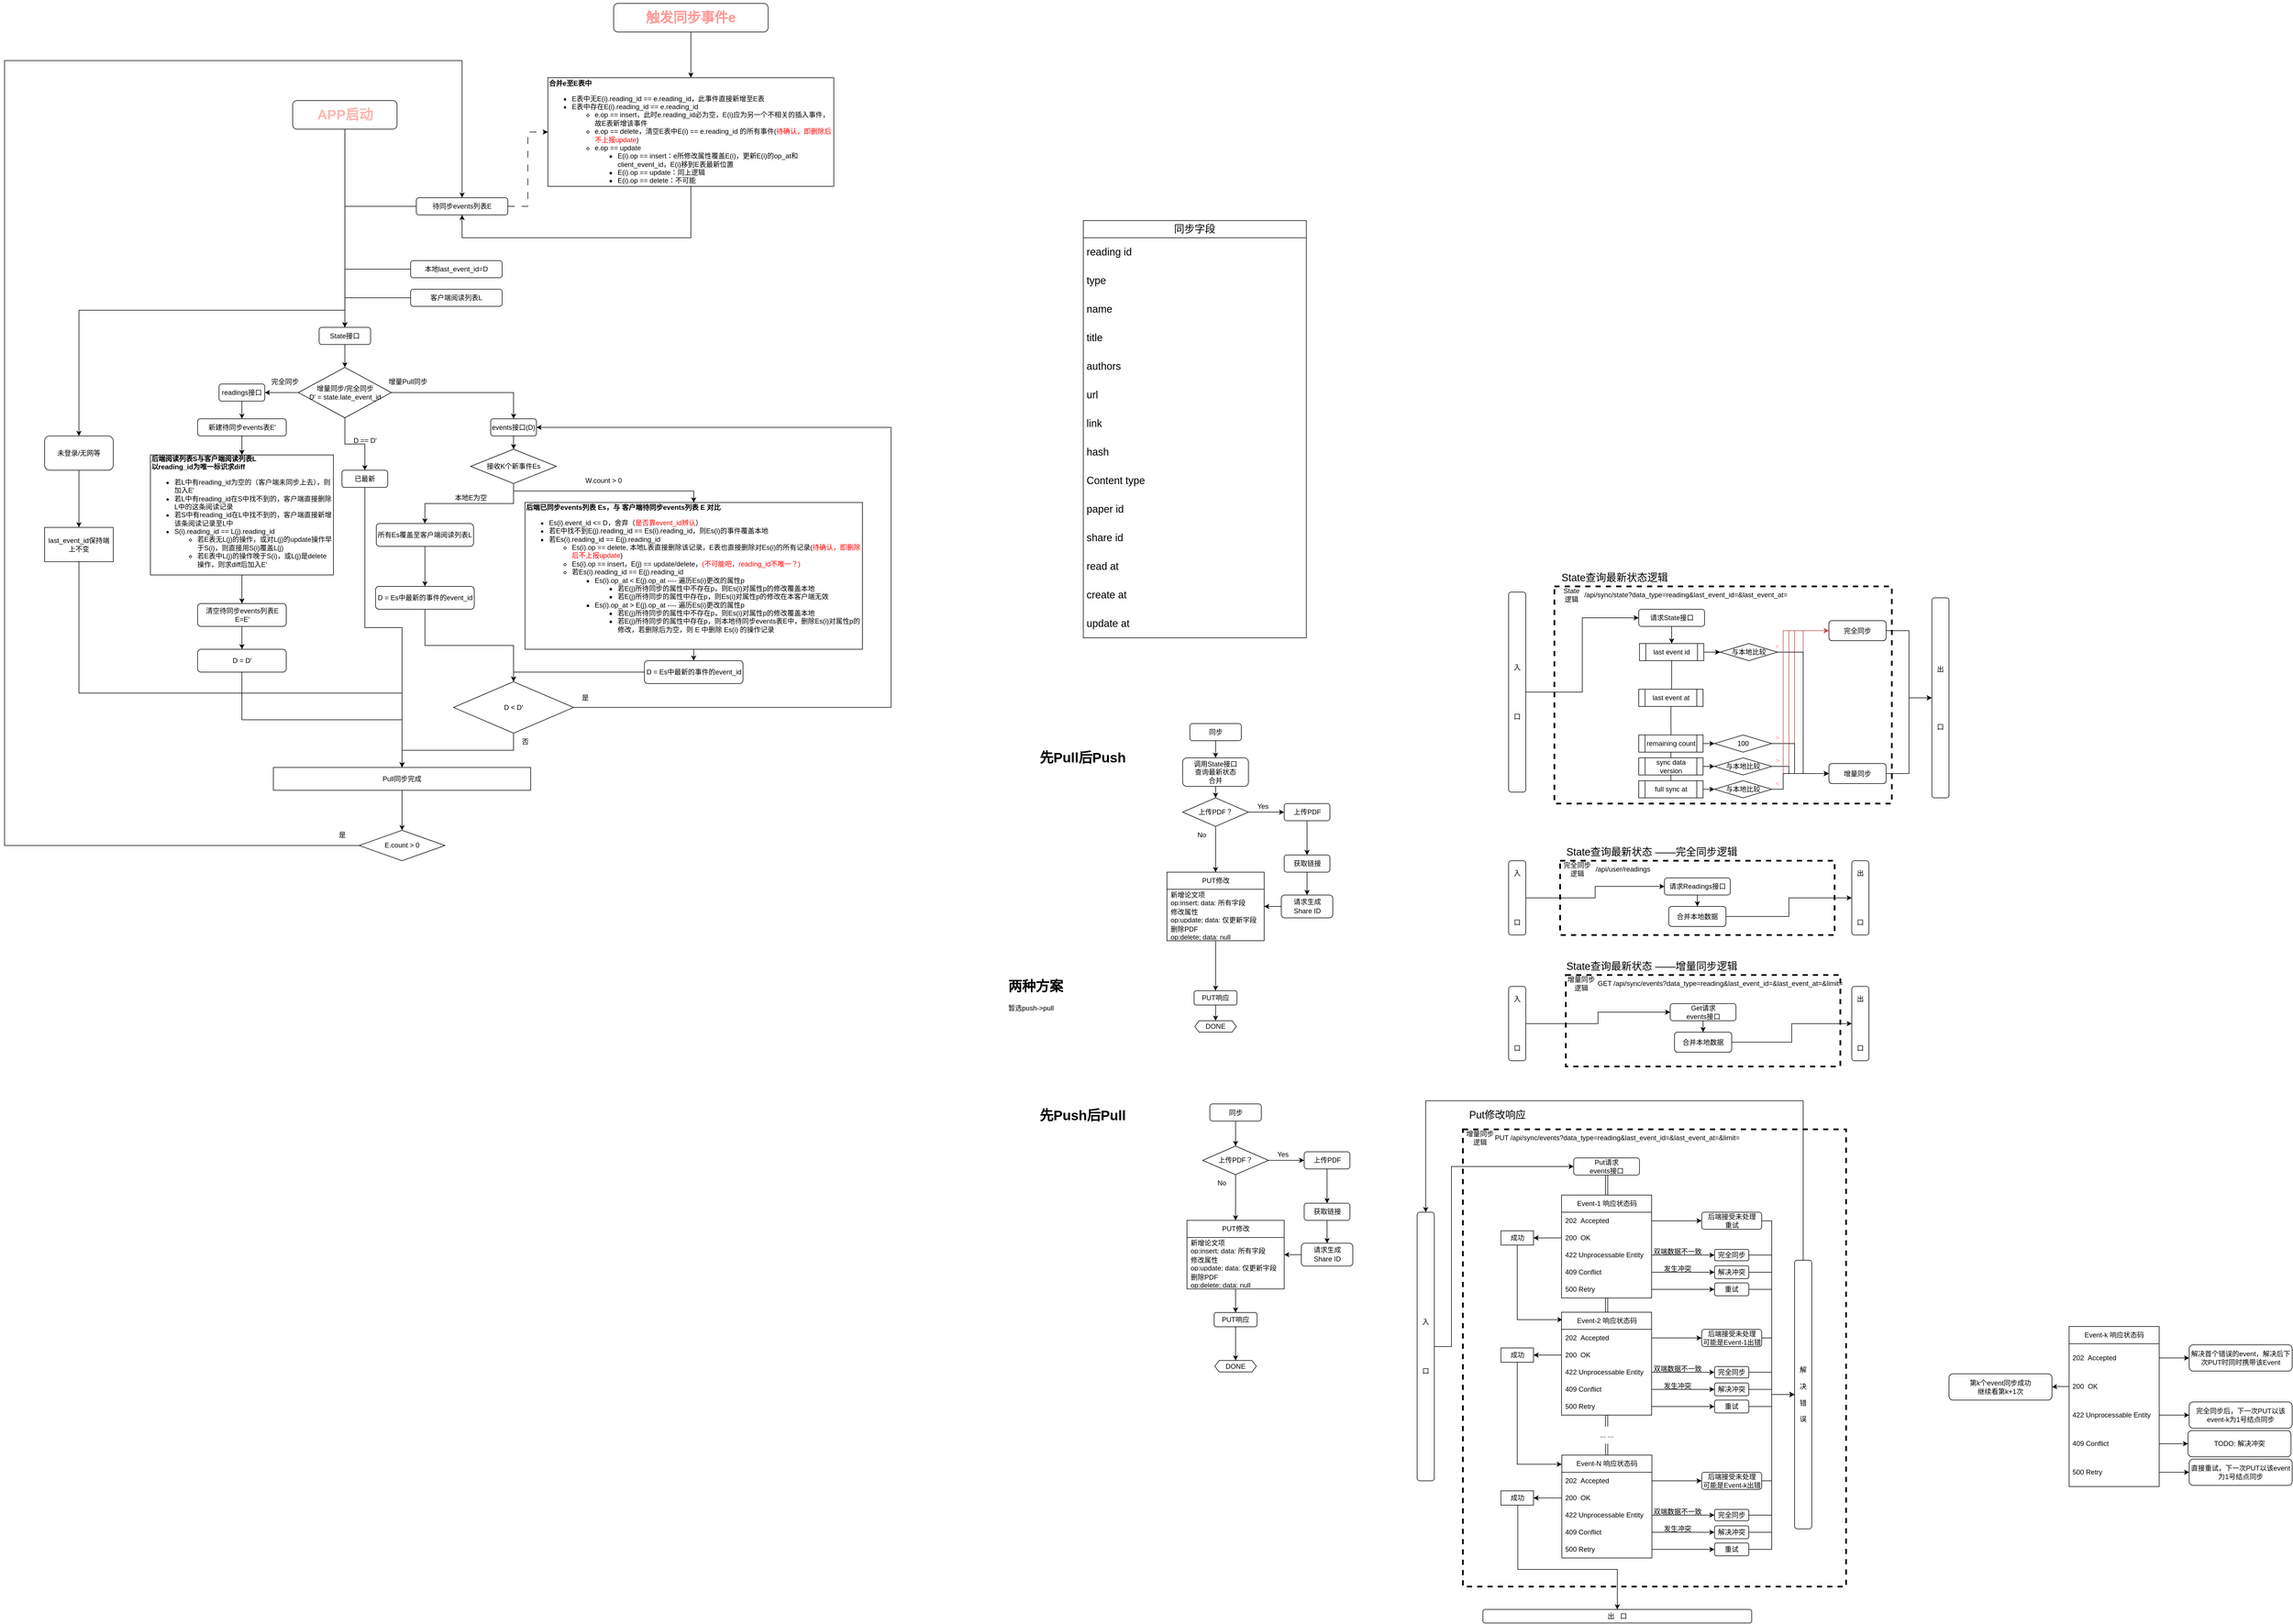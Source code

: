 <mxfile version="21.0.2" type="github">
  <diagram name="第 1 页" id="VFazVJUxJogGp5_EuSBo">
    <mxGraphModel dx="5696" dy="3174" grid="1" gridSize="10" guides="1" tooltips="1" connect="1" arrows="1" fold="1" page="1" pageScale="1" pageWidth="827" pageHeight="1169" background="none" math="0" shadow="0">
      <root>
        <mxCell id="0" />
        <mxCell id="1" parent="0" />
        <mxCell id="Jm2Hufen4dtFJxHupJbC-2" value="&lt;font style=&quot;font-size: 12px;&quot;&gt;同步&lt;/font&gt;" style="rounded=1;whiteSpace=wrap;html=1;" parent="1" vertex="1">
          <mxGeometry x="232.5" y="440" width="90" height="30" as="geometry" />
        </mxCell>
        <mxCell id="Jm2Hufen4dtFJxHupJbC-122" style="edgeStyle=orthogonalEdgeStyle;rounded=0;orthogonalLoop=1;jettySize=auto;html=1;" parent="1" source="Jm2Hufen4dtFJxHupJbC-3" target="Jm2Hufen4dtFJxHupJbC-119" edge="1">
          <mxGeometry relative="1" as="geometry" />
        </mxCell>
        <mxCell id="Jm2Hufen4dtFJxHupJbC-3" value="调用State接口&lt;br&gt;查询最新状态&lt;br&gt;合并" style="rounded=1;whiteSpace=wrap;html=1;" parent="1" vertex="1">
          <mxGeometry x="220" y="500" width="115" height="50" as="geometry" />
        </mxCell>
        <mxCell id="Jm2Hufen4dtFJxHupJbC-9" value="" style="endArrow=classic;html=1;rounded=0;exitX=0.5;exitY=1;exitDx=0;exitDy=0;entryX=0.5;entryY=0;entryDx=0;entryDy=0;" parent="1" source="Jm2Hufen4dtFJxHupJbC-2" target="Jm2Hufen4dtFJxHupJbC-3" edge="1">
          <mxGeometry width="50" height="50" relative="1" as="geometry">
            <mxPoint x="272.5" y="500" as="sourcePoint" />
            <mxPoint x="322.5" y="450" as="targetPoint" />
          </mxGeometry>
        </mxCell>
        <mxCell id="Jm2Hufen4dtFJxHupJbC-16" value="" style="rounded=0;whiteSpace=wrap;html=1;dashed=1;strokeWidth=3;strokeColor=default;fillColor=none;" parent="1" vertex="1">
          <mxGeometry x="870" y="200" width="590" height="380" as="geometry" />
        </mxCell>
        <mxCell id="Jm2Hufen4dtFJxHupJbC-17" value="State&lt;br&gt;逻辑" style="text;html=1;strokeColor=none;fillColor=none;align=center;verticalAlign=middle;whiteSpace=wrap;rounded=0;" parent="1" vertex="1">
          <mxGeometry x="870" y="200" width="60" height="30" as="geometry" />
        </mxCell>
        <mxCell id="Jm2Hufen4dtFJxHupJbC-25" style="edgeStyle=orthogonalEdgeStyle;rounded=0;orthogonalLoop=1;jettySize=auto;html=1;exitX=0.5;exitY=1;exitDx=0;exitDy=0;" parent="1" source="Jm2Hufen4dtFJxHupJbC-18" target="Jm2Hufen4dtFJxHupJbC-20" edge="1">
          <mxGeometry relative="1" as="geometry" />
        </mxCell>
        <mxCell id="Jm2Hufen4dtFJxHupJbC-18" value="请求State接口" style="rounded=1;whiteSpace=wrap;html=1;" parent="1" vertex="1">
          <mxGeometry x="1017.5" y="240" width="115" height="30" as="geometry" />
        </mxCell>
        <mxCell id="Jm2Hufen4dtFJxHupJbC-19" value="&lt;p style=&quot;text-align: start;&quot; data-pm-slice=&quot;1 1 []&quot;&gt;/api/sync/state?data_type=reading&amp;amp;last_event_id=&amp;amp;last_event_at=&lt;/p&gt;" style="text;html=1;strokeColor=none;fillColor=none;align=center;verticalAlign=middle;whiteSpace=wrap;rounded=0;" parent="1" vertex="1">
          <mxGeometry x="920" y="200" width="360" height="30" as="geometry" />
        </mxCell>
        <mxCell id="Jm2Hufen4dtFJxHupJbC-54" style="edgeStyle=orthogonalEdgeStyle;rounded=0;orthogonalLoop=1;jettySize=auto;html=1;exitX=1;exitY=0.5;exitDx=0;exitDy=0;" parent="1" source="Jm2Hufen4dtFJxHupJbC-20" target="Jm2Hufen4dtFJxHupJbC-53" edge="1">
          <mxGeometry relative="1" as="geometry" />
        </mxCell>
        <mxCell id="Jm2Hufen4dtFJxHupJbC-84" style="edgeStyle=orthogonalEdgeStyle;rounded=0;orthogonalLoop=1;jettySize=auto;html=1;entryX=0.511;entryY=0.667;entryDx=0;entryDy=0;entryPerimeter=0;" parent="1" source="Jm2Hufen4dtFJxHupJbC-20" target="Jm2Hufen4dtFJxHupJbC-21" edge="1">
          <mxGeometry relative="1" as="geometry" />
        </mxCell>
        <mxCell id="Jm2Hufen4dtFJxHupJbC-20" value="last event id" style="shape=process;whiteSpace=wrap;html=1;backgroundOutline=1;" parent="1" vertex="1">
          <mxGeometry x="1018.75" y="300" width="112.5" height="30" as="geometry" />
        </mxCell>
        <mxCell id="Jm2Hufen4dtFJxHupJbC-83" style="edgeStyle=orthogonalEdgeStyle;rounded=0;orthogonalLoop=1;jettySize=auto;html=1;exitX=0.5;exitY=1;exitDx=0;exitDy=0;entryX=0.502;entryY=0.667;entryDx=0;entryDy=0;entryPerimeter=0;" parent="1" source="Jm2Hufen4dtFJxHupJbC-21" target="Jm2Hufen4dtFJxHupJbC-22" edge="1">
          <mxGeometry relative="1" as="geometry" />
        </mxCell>
        <mxCell id="Jm2Hufen4dtFJxHupJbC-21" value="last event at" style="shape=process;whiteSpace=wrap;html=1;backgroundOutline=1;" parent="1" vertex="1">
          <mxGeometry x="1017.5" y="380" width="112.5" height="30" as="geometry" />
        </mxCell>
        <mxCell id="Jm2Hufen4dtFJxHupJbC-32" style="edgeStyle=orthogonalEdgeStyle;rounded=0;orthogonalLoop=1;jettySize=auto;html=1;exitX=0.5;exitY=1;exitDx=0;exitDy=0;" parent="1" source="Jm2Hufen4dtFJxHupJbC-22" target="Jm2Hufen4dtFJxHupJbC-23" edge="1">
          <mxGeometry relative="1" as="geometry" />
        </mxCell>
        <mxCell id="Jm2Hufen4dtFJxHupJbC-65" style="edgeStyle=orthogonalEdgeStyle;rounded=0;orthogonalLoop=1;jettySize=auto;html=1;" parent="1" source="Jm2Hufen4dtFJxHupJbC-22" target="Jm2Hufen4dtFJxHupJbC-38" edge="1">
          <mxGeometry relative="1" as="geometry" />
        </mxCell>
        <mxCell id="Jm2Hufen4dtFJxHupJbC-22" value="remaining count" style="shape=process;whiteSpace=wrap;html=1;backgroundOutline=1;" parent="1" vertex="1">
          <mxGeometry x="1017.5" y="460" width="112.5" height="30" as="geometry" />
        </mxCell>
        <mxCell id="Jm2Hufen4dtFJxHupJbC-33" style="edgeStyle=orthogonalEdgeStyle;rounded=0;orthogonalLoop=1;jettySize=auto;html=1;exitX=0.5;exitY=1;exitDx=0;exitDy=0;" parent="1" source="Jm2Hufen4dtFJxHupJbC-23" target="Jm2Hufen4dtFJxHupJbC-24" edge="1">
          <mxGeometry relative="1" as="geometry" />
        </mxCell>
        <mxCell id="Jm2Hufen4dtFJxHupJbC-69" style="edgeStyle=orthogonalEdgeStyle;rounded=0;orthogonalLoop=1;jettySize=auto;html=1;" parent="1" source="Jm2Hufen4dtFJxHupJbC-23" target="Jm2Hufen4dtFJxHupJbC-36" edge="1">
          <mxGeometry relative="1" as="geometry" />
        </mxCell>
        <mxCell id="Jm2Hufen4dtFJxHupJbC-23" value="sync data version" style="shape=process;whiteSpace=wrap;html=1;backgroundOutline=1;" parent="1" vertex="1">
          <mxGeometry x="1017.5" y="500" width="112.5" height="30" as="geometry" />
        </mxCell>
        <mxCell id="Jm2Hufen4dtFJxHupJbC-74" style="edgeStyle=orthogonalEdgeStyle;rounded=0;orthogonalLoop=1;jettySize=auto;html=1;exitX=1;exitY=0.5;exitDx=0;exitDy=0;entryX=0;entryY=0.5;entryDx=0;entryDy=0;" parent="1" source="Jm2Hufen4dtFJxHupJbC-24" target="Jm2Hufen4dtFJxHupJbC-72" edge="1">
          <mxGeometry relative="1" as="geometry" />
        </mxCell>
        <mxCell id="Jm2Hufen4dtFJxHupJbC-24" value="full sync at" style="shape=process;whiteSpace=wrap;html=1;backgroundOutline=1;" parent="1" vertex="1">
          <mxGeometry x="1017.5" y="540" width="112.5" height="30" as="geometry" />
        </mxCell>
        <mxCell id="Jm2Hufen4dtFJxHupJbC-70" style="edgeStyle=orthogonalEdgeStyle;rounded=0;orthogonalLoop=1;jettySize=auto;html=1;entryX=0;entryY=0.5;entryDx=0;entryDy=0;fillColor=#f8cecc;strokeColor=#b85450;" parent="1" source="Jm2Hufen4dtFJxHupJbC-36" target="Jm2Hufen4dtFJxHupJbC-58" edge="1">
          <mxGeometry relative="1" as="geometry">
            <Array as="points">
              <mxPoint x="1280" y="515" />
              <mxPoint x="1280" y="278" />
            </Array>
          </mxGeometry>
        </mxCell>
        <mxCell id="Jm2Hufen4dtFJxHupJbC-71" style="edgeStyle=orthogonalEdgeStyle;rounded=0;orthogonalLoop=1;jettySize=auto;html=1;exitX=1;exitY=0.5;exitDx=0;exitDy=0;entryX=0;entryY=0.5;entryDx=0;entryDy=0;" parent="1" source="Jm2Hufen4dtFJxHupJbC-36" target="Jm2Hufen4dtFJxHupJbC-59" edge="1">
          <mxGeometry relative="1" as="geometry">
            <Array as="points">
              <mxPoint x="1280" y="515" />
              <mxPoint x="1280" y="528" />
            </Array>
          </mxGeometry>
        </mxCell>
        <mxCell id="Jm2Hufen4dtFJxHupJbC-36" value="与本地比较" style="rhombus;whiteSpace=wrap;html=1;" parent="1" vertex="1">
          <mxGeometry x="1150" y="500" width="100" height="30" as="geometry" />
        </mxCell>
        <mxCell id="Jm2Hufen4dtFJxHupJbC-63" style="edgeStyle=orthogonalEdgeStyle;rounded=0;orthogonalLoop=1;jettySize=auto;html=1;entryX=0;entryY=0.5;entryDx=0;entryDy=0;fillColor=#f8cecc;strokeColor=#b85450;" parent="1" source="Jm2Hufen4dtFJxHupJbC-38" target="Jm2Hufen4dtFJxHupJbC-58" edge="1">
          <mxGeometry relative="1" as="geometry">
            <Array as="points">
              <mxPoint x="1290" y="475" />
              <mxPoint x="1290" y="278" />
            </Array>
          </mxGeometry>
        </mxCell>
        <mxCell id="Jm2Hufen4dtFJxHupJbC-64" style="edgeStyle=orthogonalEdgeStyle;rounded=0;orthogonalLoop=1;jettySize=auto;html=1;entryX=0;entryY=0.5;entryDx=0;entryDy=0;" parent="1" source="Jm2Hufen4dtFJxHupJbC-38" target="Jm2Hufen4dtFJxHupJbC-59" edge="1">
          <mxGeometry relative="1" as="geometry">
            <Array as="points">
              <mxPoint x="1290" y="475" />
              <mxPoint x="1290" y="528" />
            </Array>
          </mxGeometry>
        </mxCell>
        <mxCell id="Jm2Hufen4dtFJxHupJbC-38" value="100" style="rhombus;whiteSpace=wrap;html=1;" parent="1" vertex="1">
          <mxGeometry x="1150" y="460" width="100" height="30" as="geometry" />
        </mxCell>
        <mxCell id="Jm2Hufen4dtFJxHupJbC-60" style="edgeStyle=orthogonalEdgeStyle;rounded=0;orthogonalLoop=1;jettySize=auto;html=1;exitX=1;exitY=0.5;exitDx=0;exitDy=0;entryX=0;entryY=0.5;entryDx=0;entryDy=0;fillColor=#f8cecc;strokeColor=#b85450;" parent="1" source="Jm2Hufen4dtFJxHupJbC-53" target="Jm2Hufen4dtFJxHupJbC-58" edge="1">
          <mxGeometry relative="1" as="geometry" />
        </mxCell>
        <mxCell id="Jm2Hufen4dtFJxHupJbC-61" style="edgeStyle=orthogonalEdgeStyle;rounded=0;orthogonalLoop=1;jettySize=auto;html=1;entryX=0;entryY=0.5;entryDx=0;entryDy=0;" parent="1" source="Jm2Hufen4dtFJxHupJbC-53" target="Jm2Hufen4dtFJxHupJbC-59" edge="1">
          <mxGeometry relative="1" as="geometry" />
        </mxCell>
        <mxCell id="Jm2Hufen4dtFJxHupJbC-53" value="与本地比较" style="rhombus;whiteSpace=wrap;html=1;" parent="1" vertex="1">
          <mxGeometry x="1160" y="300" width="100" height="30" as="geometry" />
        </mxCell>
        <mxCell id="Jm2Hufen4dtFJxHupJbC-85" style="edgeStyle=orthogonalEdgeStyle;rounded=0;orthogonalLoop=1;jettySize=auto;html=1;" parent="1" source="Jm2Hufen4dtFJxHupJbC-58" target="Jm2Hufen4dtFJxHupJbC-88" edge="1">
          <mxGeometry relative="1" as="geometry">
            <mxPoint x="1530" y="277.5" as="targetPoint" />
          </mxGeometry>
        </mxCell>
        <mxCell id="Jm2Hufen4dtFJxHupJbC-58" value="完全同步" style="rounded=1;whiteSpace=wrap;html=1;" parent="1" vertex="1">
          <mxGeometry x="1350" y="260" width="100" height="35" as="geometry" />
        </mxCell>
        <mxCell id="Jm2Hufen4dtFJxHupJbC-86" style="edgeStyle=orthogonalEdgeStyle;rounded=0;orthogonalLoop=1;jettySize=auto;html=1;" parent="1" source="Jm2Hufen4dtFJxHupJbC-59" target="Jm2Hufen4dtFJxHupJbC-88" edge="1">
          <mxGeometry relative="1" as="geometry">
            <mxPoint x="1530" y="527.5" as="targetPoint" />
          </mxGeometry>
        </mxCell>
        <mxCell id="Jm2Hufen4dtFJxHupJbC-59" value="增量同步" style="rounded=1;whiteSpace=wrap;html=1;" parent="1" vertex="1">
          <mxGeometry x="1350" y="510" width="100" height="35" as="geometry" />
        </mxCell>
        <mxCell id="Jm2Hufen4dtFJxHupJbC-75" style="edgeStyle=orthogonalEdgeStyle;rounded=0;orthogonalLoop=1;jettySize=auto;html=1;exitX=1;exitY=0.5;exitDx=0;exitDy=0;entryX=0;entryY=0.5;entryDx=0;entryDy=0;fillColor=#f8cecc;strokeColor=#b85450;" parent="1" source="Jm2Hufen4dtFJxHupJbC-72" target="Jm2Hufen4dtFJxHupJbC-58" edge="1">
          <mxGeometry relative="1" as="geometry">
            <Array as="points">
              <mxPoint x="1270" y="555" />
              <mxPoint x="1270" y="278" />
            </Array>
          </mxGeometry>
        </mxCell>
        <mxCell id="Jm2Hufen4dtFJxHupJbC-76" style="edgeStyle=orthogonalEdgeStyle;rounded=0;orthogonalLoop=1;jettySize=auto;html=1;exitX=1;exitY=0.5;exitDx=0;exitDy=0;entryX=0;entryY=0.5;entryDx=0;entryDy=0;" parent="1" source="Jm2Hufen4dtFJxHupJbC-72" target="Jm2Hufen4dtFJxHupJbC-59" edge="1">
          <mxGeometry relative="1" as="geometry">
            <Array as="points">
              <mxPoint x="1270" y="555" />
              <mxPoint x="1270" y="528" />
            </Array>
          </mxGeometry>
        </mxCell>
        <mxCell id="Jm2Hufen4dtFJxHupJbC-72" value="与本地比较" style="rhombus;whiteSpace=wrap;html=1;" parent="1" vertex="1">
          <mxGeometry x="1150" y="540" width="100" height="30" as="geometry" />
        </mxCell>
        <mxCell id="Jm2Hufen4dtFJxHupJbC-77" value="&lt;font color=&quot;#ff9999&quot;&gt;&amp;lt;&lt;/font&gt;" style="text;html=1;strokeColor=none;fillColor=none;align=center;verticalAlign=middle;whiteSpace=wrap;rounded=0;" parent="1" vertex="1">
          <mxGeometry x="1230" y="530" width="60" height="30" as="geometry" />
        </mxCell>
        <mxCell id="Jm2Hufen4dtFJxHupJbC-80" value="&lt;font color=&quot;#ff9999&quot;&gt;&amp;gt;&lt;/font&gt;" style="text;html=1;strokeColor=none;fillColor=none;align=center;verticalAlign=middle;whiteSpace=wrap;rounded=0;" parent="1" vertex="1">
          <mxGeometry x="1230" y="490" width="60" height="30" as="geometry" />
        </mxCell>
        <mxCell id="Jm2Hufen4dtFJxHupJbC-81" value="&lt;font color=&quot;#ff9999&quot;&gt;&amp;gt;&lt;/font&gt;" style="text;html=1;strokeColor=none;fillColor=none;align=center;verticalAlign=middle;whiteSpace=wrap;rounded=0;" parent="1" vertex="1">
          <mxGeometry x="1230" y="450" width="60" height="30" as="geometry" />
        </mxCell>
        <mxCell id="Jm2Hufen4dtFJxHupJbC-82" value="&lt;font color=&quot;#ff9999&quot;&gt;&amp;lt;&lt;/font&gt;" style="text;html=1;strokeColor=none;fillColor=none;align=center;verticalAlign=middle;whiteSpace=wrap;rounded=0;" parent="1" vertex="1">
          <mxGeometry x="1230" y="290" width="60" height="30" as="geometry" />
        </mxCell>
        <mxCell id="Jm2Hufen4dtFJxHupJbC-88" value="出&lt;br&gt;&lt;br&gt;&lt;br&gt;&lt;br&gt;&lt;br&gt;&lt;br&gt;&lt;br&gt;口" style="rounded=1;whiteSpace=wrap;html=1;" parent="1" vertex="1">
          <mxGeometry x="1530" y="220" width="30" height="350" as="geometry" />
        </mxCell>
        <mxCell id="Jm2Hufen4dtFJxHupJbC-90" style="edgeStyle=orthogonalEdgeStyle;rounded=0;orthogonalLoop=1;jettySize=auto;html=1;entryX=0;entryY=0.5;entryDx=0;entryDy=0;" parent="1" source="Jm2Hufen4dtFJxHupJbC-89" target="Jm2Hufen4dtFJxHupJbC-18" edge="1">
          <mxGeometry relative="1" as="geometry" />
        </mxCell>
        <mxCell id="Jm2Hufen4dtFJxHupJbC-89" value="入&lt;br&gt;&lt;br&gt;&lt;br&gt;&lt;br&gt;&lt;br&gt;&lt;br&gt;口" style="rounded=1;whiteSpace=wrap;html=1;" parent="1" vertex="1">
          <mxGeometry x="790" y="210" width="30" height="350" as="geometry" />
        </mxCell>
        <mxCell id="Jm2Hufen4dtFJxHupJbC-93" value="" style="rounded=0;whiteSpace=wrap;html=1;dashed=1;strokeWidth=3;strokeColor=default;fillColor=none;" parent="1" vertex="1">
          <mxGeometry x="880" y="680" width="480" height="130" as="geometry" />
        </mxCell>
        <mxCell id="Jm2Hufen4dtFJxHupJbC-94" value="完全同步&lt;br&gt;逻辑" style="text;html=1;strokeColor=none;fillColor=none;align=center;verticalAlign=middle;whiteSpace=wrap;rounded=0;" parent="1" vertex="1">
          <mxGeometry x="880" y="680" width="60" height="30" as="geometry" />
        </mxCell>
        <mxCell id="Jm2Hufen4dtFJxHupJbC-95" value="&lt;p style=&quot;text-align: start;&quot; data-pm-slice=&quot;1 1 []&quot;&gt;/api/user/readings&lt;/p&gt;" style="text;html=1;strokeColor=none;fillColor=none;align=center;verticalAlign=middle;whiteSpace=wrap;rounded=0;" parent="1" vertex="1">
          <mxGeometry x="930" y="680" width="120" height="30" as="geometry" />
        </mxCell>
        <mxCell id="Jm2Hufen4dtFJxHupJbC-96" value="" style="rounded=0;whiteSpace=wrap;html=1;dashed=1;strokeWidth=3;strokeColor=default;fillColor=none;" parent="1" vertex="1">
          <mxGeometry x="890" y="880" width="480" height="160" as="geometry" />
        </mxCell>
        <mxCell id="Jm2Hufen4dtFJxHupJbC-97" value="增量同步&lt;br&gt;逻辑" style="text;html=1;strokeColor=none;fillColor=none;align=center;verticalAlign=middle;whiteSpace=wrap;rounded=0;" parent="1" vertex="1">
          <mxGeometry x="887" y="880" width="60" height="30" as="geometry" />
        </mxCell>
        <mxCell id="Jm2Hufen4dtFJxHupJbC-98" value="&lt;p style=&quot;text-align: start;&quot; data-pm-slice=&quot;1 1 []&quot;&gt;GET /api/sync/events?data_type=reading&amp;amp;last_event_id=&amp;amp;last_event_at=&amp;amp;limit=&lt;/p&gt;" style="text;html=1;strokeColor=none;fillColor=none;align=center;verticalAlign=middle;whiteSpace=wrap;rounded=0;" parent="1" vertex="1">
          <mxGeometry x="930" y="880" width="460" height="30" as="geometry" />
        </mxCell>
        <mxCell id="Jm2Hufen4dtFJxHupJbC-104" style="edgeStyle=orthogonalEdgeStyle;rounded=0;orthogonalLoop=1;jettySize=auto;html=1;exitX=0.5;exitY=1;exitDx=0;exitDy=0;" parent="1" source="Jm2Hufen4dtFJxHupJbC-100" target="Jm2Hufen4dtFJxHupJbC-103" edge="1">
          <mxGeometry relative="1" as="geometry" />
        </mxCell>
        <mxCell id="Jm2Hufen4dtFJxHupJbC-100" value="请求Readings接口" style="rounded=1;whiteSpace=wrap;html=1;" parent="1" vertex="1">
          <mxGeometry x="1062.5" y="710" width="115" height="30" as="geometry" />
        </mxCell>
        <mxCell id="Jm2Hufen4dtFJxHupJbC-101" style="edgeStyle=orthogonalEdgeStyle;rounded=0;orthogonalLoop=1;jettySize=auto;html=1;entryX=0;entryY=0.5;entryDx=0;entryDy=0;" parent="1" source="Jm2Hufen4dtFJxHupJbC-102" target="Jm2Hufen4dtFJxHupJbC-100" edge="1">
          <mxGeometry relative="1" as="geometry" />
        </mxCell>
        <mxCell id="Jm2Hufen4dtFJxHupJbC-102" value="入&lt;br&gt;&lt;br&gt;&lt;br&gt;&lt;br&gt;&lt;br&gt;&lt;br&gt;口" style="rounded=1;whiteSpace=wrap;html=1;" parent="1" vertex="1">
          <mxGeometry x="790" y="680" width="30" height="130" as="geometry" />
        </mxCell>
        <mxCell id="Jm2Hufen4dtFJxHupJbC-107" style="edgeStyle=orthogonalEdgeStyle;rounded=0;orthogonalLoop=1;jettySize=auto;html=1;entryX=0;entryY=0.5;entryDx=0;entryDy=0;" parent="1" source="Jm2Hufen4dtFJxHupJbC-103" target="Jm2Hufen4dtFJxHupJbC-106" edge="1">
          <mxGeometry relative="1" as="geometry" />
        </mxCell>
        <mxCell id="Jm2Hufen4dtFJxHupJbC-103" value="合并本地数据" style="rounded=1;whiteSpace=wrap;html=1;" parent="1" vertex="1">
          <mxGeometry x="1070" y="760" width="100" height="35" as="geometry" />
        </mxCell>
        <mxCell id="Jm2Hufen4dtFJxHupJbC-106" value="出&lt;br&gt;&lt;br&gt;&lt;br&gt;&lt;br&gt;&lt;br&gt;&lt;br&gt;口" style="rounded=1;whiteSpace=wrap;html=1;" parent="1" vertex="1">
          <mxGeometry x="1390" y="680" width="30" height="130" as="geometry" />
        </mxCell>
        <mxCell id="Jm2Hufen4dtFJxHupJbC-109" style="edgeStyle=orthogonalEdgeStyle;rounded=0;orthogonalLoop=1;jettySize=auto;html=1;exitX=0.5;exitY=1;exitDx=0;exitDy=0;" parent="1" source="Jm2Hufen4dtFJxHupJbC-110" target="Jm2Hufen4dtFJxHupJbC-114" edge="1">
          <mxGeometry relative="1" as="geometry" />
        </mxCell>
        <mxCell id="Jm2Hufen4dtFJxHupJbC-110" value="Get请求&lt;br&gt;events接口" style="rounded=1;whiteSpace=wrap;html=1;" parent="1" vertex="1">
          <mxGeometry x="1072.5" y="930" width="115" height="30" as="geometry" />
        </mxCell>
        <mxCell id="Jm2Hufen4dtFJxHupJbC-111" style="edgeStyle=orthogonalEdgeStyle;rounded=0;orthogonalLoop=1;jettySize=auto;html=1;entryX=0;entryY=0.5;entryDx=0;entryDy=0;" parent="1" source="Jm2Hufen4dtFJxHupJbC-112" target="Jm2Hufen4dtFJxHupJbC-110" edge="1">
          <mxGeometry relative="1" as="geometry" />
        </mxCell>
        <mxCell id="Jm2Hufen4dtFJxHupJbC-112" value="入&lt;br&gt;&lt;br&gt;&lt;br&gt;&lt;br&gt;&lt;br&gt;&lt;br&gt;口" style="rounded=1;whiteSpace=wrap;html=1;" parent="1" vertex="1">
          <mxGeometry x="790" y="900" width="30" height="130" as="geometry" />
        </mxCell>
        <mxCell id="Jm2Hufen4dtFJxHupJbC-113" style="edgeStyle=orthogonalEdgeStyle;rounded=0;orthogonalLoop=1;jettySize=auto;html=1;entryX=0;entryY=0.5;entryDx=0;entryDy=0;" parent="1" source="Jm2Hufen4dtFJxHupJbC-114" target="Jm2Hufen4dtFJxHupJbC-115" edge="1">
          <mxGeometry relative="1" as="geometry" />
        </mxCell>
        <mxCell id="Jm2Hufen4dtFJxHupJbC-114" value="合并本地数据" style="rounded=1;whiteSpace=wrap;html=1;" parent="1" vertex="1">
          <mxGeometry x="1080" y="980" width="100" height="35" as="geometry" />
        </mxCell>
        <mxCell id="Jm2Hufen4dtFJxHupJbC-115" value="出&lt;br&gt;&lt;br&gt;&lt;br&gt;&lt;br&gt;&lt;br&gt;&lt;br&gt;口" style="rounded=1;whiteSpace=wrap;html=1;" parent="1" vertex="1">
          <mxGeometry x="1390" y="900" width="30" height="130" as="geometry" />
        </mxCell>
        <mxCell id="Jm2Hufen4dtFJxHupJbC-123" style="edgeStyle=orthogonalEdgeStyle;rounded=0;orthogonalLoop=1;jettySize=auto;html=1;entryX=0.5;entryY=0;entryDx=0;entryDy=0;" parent="1" source="Jm2Hufen4dtFJxHupJbC-119" target="XDoq-C1qo8DsWmTua-bT-7" edge="1">
          <mxGeometry relative="1" as="geometry">
            <mxPoint x="277.5" y="755" as="targetPoint" />
          </mxGeometry>
        </mxCell>
        <mxCell id="Jm2Hufen4dtFJxHupJbC-129" style="edgeStyle=orthogonalEdgeStyle;rounded=0;orthogonalLoop=1;jettySize=auto;html=1;entryX=0;entryY=0.5;entryDx=0;entryDy=0;" parent="1" source="Jm2Hufen4dtFJxHupJbC-119" target="Jm2Hufen4dtFJxHupJbC-124" edge="1">
          <mxGeometry relative="1" as="geometry" />
        </mxCell>
        <mxCell id="Jm2Hufen4dtFJxHupJbC-119" value="上传PDF？" style="rhombus;whiteSpace=wrap;html=1;" parent="1" vertex="1">
          <mxGeometry x="220" y="570" width="115" height="50" as="geometry" />
        </mxCell>
        <mxCell id="Jm2Hufen4dtFJxHupJbC-127" style="edgeStyle=orthogonalEdgeStyle;rounded=0;orthogonalLoop=1;jettySize=auto;html=1;" parent="1" source="Jm2Hufen4dtFJxHupJbC-124" target="Jm2Hufen4dtFJxHupJbC-125" edge="1">
          <mxGeometry relative="1" as="geometry" />
        </mxCell>
        <mxCell id="Jm2Hufen4dtFJxHupJbC-124" value="&lt;p style=&quot;line-height: 30%;&quot; data-pm-slice=&quot;1 1 []&quot;&gt;上传PDF&lt;/p&gt;" style="rounded=1;whiteSpace=wrap;html=1;align=center;" parent="1" vertex="1">
          <mxGeometry x="397.5" y="580" width="80" height="30" as="geometry" />
        </mxCell>
        <mxCell id="Jm2Hufen4dtFJxHupJbC-128" style="edgeStyle=orthogonalEdgeStyle;rounded=0;orthogonalLoop=1;jettySize=auto;html=1;exitX=0.5;exitY=1;exitDx=0;exitDy=0;" parent="1" source="Jm2Hufen4dtFJxHupJbC-125" target="Jm2Hufen4dtFJxHupJbC-126" edge="1">
          <mxGeometry relative="1" as="geometry" />
        </mxCell>
        <mxCell id="Jm2Hufen4dtFJxHupJbC-125" value="&lt;p style=&quot;line-height: 30%;&quot; data-pm-slice=&quot;1 1 []&quot;&gt;获取链接&lt;/p&gt;" style="rounded=1;whiteSpace=wrap;html=1;align=center;" parent="1" vertex="1">
          <mxGeometry x="397.5" y="670" width="80" height="30" as="geometry" />
        </mxCell>
        <mxCell id="Jm2Hufen4dtFJxHupJbC-130" style="edgeStyle=orthogonalEdgeStyle;rounded=0;orthogonalLoop=1;jettySize=auto;html=1;" parent="1" source="Jm2Hufen4dtFJxHupJbC-126" target="XDoq-C1qo8DsWmTua-bT-7" edge="1">
          <mxGeometry relative="1" as="geometry">
            <mxPoint x="347.5" y="775" as="targetPoint" />
          </mxGeometry>
        </mxCell>
        <mxCell id="Jm2Hufen4dtFJxHupJbC-126" value="&lt;p style=&quot;line-height: 30%;&quot; data-pm-slice=&quot;1 1 []&quot;&gt;请求生成&lt;/p&gt;&lt;p style=&quot;line-height: 30%;&quot; data-pm-slice=&quot;1 1 []&quot;&gt;Share ID&lt;/p&gt;" style="rounded=1;whiteSpace=wrap;html=1;align=center;" parent="1" vertex="1">
          <mxGeometry x="392.5" y="740" width="90" height="40" as="geometry" />
        </mxCell>
        <mxCell id="Jm2Hufen4dtFJxHupJbC-131" value="Yes" style="text;html=1;align=center;verticalAlign=middle;resizable=0;points=[];autosize=1;strokeColor=none;fillColor=none;" parent="1" vertex="1">
          <mxGeometry x="340" y="570" width="40" height="30" as="geometry" />
        </mxCell>
        <mxCell id="Jm2Hufen4dtFJxHupJbC-132" value="No" style="text;html=1;align=center;verticalAlign=middle;resizable=0;points=[];autosize=1;strokeColor=none;fillColor=none;" parent="1" vertex="1">
          <mxGeometry x="232.5" y="620" width="40" height="30" as="geometry" />
        </mxCell>
        <mxCell id="Jm2Hufen4dtFJxHupJbC-133" value="&lt;font style=&quot;font-size: 18px;&quot;&gt;State查询最新状态逻辑&lt;/font&gt;" style="text;html=1;align=center;verticalAlign=middle;resizable=0;points=[];autosize=1;strokeColor=none;fillColor=none;" parent="1" vertex="1">
          <mxGeometry x="870" y="170" width="210" height="30" as="geometry" />
        </mxCell>
        <mxCell id="Jm2Hufen4dtFJxHupJbC-134" value="&lt;font style=&quot;font-size: 18px;&quot;&gt;State查询最新状态 ——完全同步逻辑&lt;/font&gt;" style="text;html=1;align=center;verticalAlign=middle;resizable=0;points=[];autosize=1;strokeColor=none;fillColor=none;" parent="1" vertex="1">
          <mxGeometry x="880" y="650" width="320" height="30" as="geometry" />
        </mxCell>
        <mxCell id="Jm2Hufen4dtFJxHupJbC-135" value="&lt;font style=&quot;font-size: 18px;&quot;&gt;State查询最新状态 ——增量同步逻辑&lt;/font&gt;" style="text;html=1;align=center;verticalAlign=middle;resizable=0;points=[];autosize=1;strokeColor=none;fillColor=none;" parent="1" vertex="1">
          <mxGeometry x="880" y="850" width="320" height="30" as="geometry" />
        </mxCell>
        <mxCell id="Jm2Hufen4dtFJxHupJbC-136" value="" style="rounded=0;whiteSpace=wrap;html=1;dashed=1;strokeWidth=3;strokeColor=default;fillColor=none;" parent="1" vertex="1">
          <mxGeometry x="710" y="1150" width="670" height="800" as="geometry" />
        </mxCell>
        <mxCell id="Jm2Hufen4dtFJxHupJbC-137" value="增量同步&lt;br&gt;逻辑" style="text;html=1;strokeColor=none;fillColor=none;align=center;verticalAlign=middle;whiteSpace=wrap;rounded=0;" parent="1" vertex="1">
          <mxGeometry x="710" y="1150" width="60" height="30" as="geometry" />
        </mxCell>
        <mxCell id="Jm2Hufen4dtFJxHupJbC-138" value="&lt;p style=&quot;text-align: start;&quot; data-pm-slice=&quot;1 1 []&quot;&gt;PUT /api/sync/events?data_type=reading&amp;amp;last_event_id=&amp;amp;last_event_at=&amp;amp;limit=&lt;/p&gt;" style="text;html=1;strokeColor=none;fillColor=none;align=center;verticalAlign=middle;whiteSpace=wrap;rounded=0;" parent="1" vertex="1">
          <mxGeometry x="760" y="1150" width="440" height="30" as="geometry" />
        </mxCell>
        <mxCell id="Jm2Hufen4dtFJxHupJbC-157" style="edgeStyle=orthogonalEdgeStyle;rounded=0;orthogonalLoop=1;jettySize=auto;html=1;shape=link;" parent="1" source="Jm2Hufen4dtFJxHupJbC-140" target="Jm2Hufen4dtFJxHupJbC-149" edge="1">
          <mxGeometry relative="1" as="geometry" />
        </mxCell>
        <mxCell id="Jm2Hufen4dtFJxHupJbC-140" value="Put请求&lt;br&gt;events接口" style="rounded=1;whiteSpace=wrap;html=1;" parent="1" vertex="1">
          <mxGeometry x="903.75" y="1200" width="115" height="30" as="geometry" />
        </mxCell>
        <mxCell id="Jm2Hufen4dtFJxHupJbC-278" style="edgeStyle=orthogonalEdgeStyle;rounded=0;orthogonalLoop=1;jettySize=auto;html=1;entryX=0;entryY=0.5;entryDx=0;entryDy=0;" parent="1" source="Jm2Hufen4dtFJxHupJbC-142" target="Jm2Hufen4dtFJxHupJbC-140" edge="1">
          <mxGeometry relative="1" as="geometry">
            <Array as="points">
              <mxPoint x="690" y="1530" />
              <mxPoint x="690" y="1215" />
            </Array>
          </mxGeometry>
        </mxCell>
        <mxCell id="Jm2Hufen4dtFJxHupJbC-142" value="入&lt;br&gt;&lt;br&gt;&lt;br&gt;&lt;br&gt;&lt;br&gt;&lt;br&gt;口" style="rounded=1;whiteSpace=wrap;html=1;" parent="1" vertex="1">
          <mxGeometry x="630" y="1295" width="30" height="470" as="geometry" />
        </mxCell>
        <mxCell id="Jm2Hufen4dtFJxHupJbC-146" value="&lt;font style=&quot;font-size: 18px;&quot;&gt;Put修改响应&lt;/font&gt;" style="text;html=1;align=center;verticalAlign=middle;resizable=0;points=[];autosize=1;strokeColor=none;fillColor=none;" parent="1" vertex="1">
          <mxGeometry x="710" y="1110" width="120" height="30" as="geometry" />
        </mxCell>
        <mxCell id="Jm2Hufen4dtFJxHupJbC-213" style="edgeStyle=orthogonalEdgeStyle;rounded=0;orthogonalLoop=1;jettySize=auto;html=1;shape=link;" parent="1" source="Jm2Hufen4dtFJxHupJbC-149" target="Jm2Hufen4dtFJxHupJbC-199" edge="1">
          <mxGeometry relative="1" as="geometry" />
        </mxCell>
        <mxCell id="Jm2Hufen4dtFJxHupJbC-149" value="Event-1 响应状态码" style="swimlane;fontStyle=0;childLayout=stackLayout;horizontal=1;startSize=30;horizontalStack=0;resizeParent=1;resizeParentMax=0;resizeLast=0;collapsible=1;marginBottom=0;whiteSpace=wrap;html=1;" parent="1" vertex="1">
          <mxGeometry x="882.5" y="1265" width="157.5" height="180" as="geometry">
            <mxRectangle x="890" y="1400" width="100" height="30" as="alternateBounds" />
          </mxGeometry>
        </mxCell>
        <mxCell id="Jm2Hufen4dtFJxHupJbC-150" value="202 &amp;nbsp;Accepted&lt;br&gt;" style="text;strokeColor=none;fillColor=none;align=left;verticalAlign=middle;spacingLeft=4;spacingRight=4;overflow=hidden;points=[[0,0.5],[1,0.5]];portConstraint=eastwest;rotatable=0;whiteSpace=wrap;html=1;" parent="Jm2Hufen4dtFJxHupJbC-149" vertex="1">
          <mxGeometry y="30" width="157.5" height="30" as="geometry" />
        </mxCell>
        <mxCell id="Jm2Hufen4dtFJxHupJbC-151" value="200 &amp;nbsp;OK" style="text;strokeColor=none;fillColor=none;align=left;verticalAlign=middle;spacingLeft=4;spacingRight=4;overflow=hidden;points=[[0,0.5],[1,0.5]];portConstraint=eastwest;rotatable=0;whiteSpace=wrap;html=1;" parent="Jm2Hufen4dtFJxHupJbC-149" vertex="1">
          <mxGeometry y="60" width="157.5" height="30" as="geometry" />
        </mxCell>
        <mxCell id="Jm2Hufen4dtFJxHupJbC-155" value="422 Unprocessable Entity" style="text;strokeColor=none;fillColor=none;align=left;verticalAlign=middle;spacingLeft=4;spacingRight=4;overflow=hidden;points=[[0,0.5],[1,0.5]];portConstraint=eastwest;rotatable=0;whiteSpace=wrap;html=1;" parent="Jm2Hufen4dtFJxHupJbC-149" vertex="1">
          <mxGeometry y="90" width="157.5" height="30" as="geometry" />
        </mxCell>
        <mxCell id="Jm2Hufen4dtFJxHupJbC-152" value="409 Conflict" style="text;strokeColor=none;fillColor=none;align=left;verticalAlign=middle;spacingLeft=4;spacingRight=4;overflow=hidden;points=[[0,0.5],[1,0.5]];portConstraint=eastwest;rotatable=0;whiteSpace=wrap;html=1;" parent="Jm2Hufen4dtFJxHupJbC-149" vertex="1">
          <mxGeometry y="120" width="157.5" height="30" as="geometry" />
        </mxCell>
        <mxCell id="Jm2Hufen4dtFJxHupJbC-154" value="500 Retry" style="text;strokeColor=none;fillColor=none;align=left;verticalAlign=middle;spacingLeft=4;spacingRight=4;overflow=hidden;points=[[0,0.5],[1,0.5]];portConstraint=eastwest;rotatable=0;whiteSpace=wrap;html=1;" parent="Jm2Hufen4dtFJxHupJbC-149" vertex="1">
          <mxGeometry y="150" width="157.5" height="30" as="geometry" />
        </mxCell>
        <mxCell id="Jm2Hufen4dtFJxHupJbC-214" style="edgeStyle=orthogonalEdgeStyle;rounded=0;orthogonalLoop=1;jettySize=auto;html=1;exitX=0.5;exitY=1;exitDx=0;exitDy=0;entryX=0.01;entryY=0.072;entryDx=0;entryDy=0;entryPerimeter=0;" parent="1" source="Jm2Hufen4dtFJxHupJbC-179" target="Jm2Hufen4dtFJxHupJbC-199" edge="1">
          <mxGeometry relative="1" as="geometry">
            <Array as="points">
              <mxPoint x="805" y="1483" />
            </Array>
          </mxGeometry>
        </mxCell>
        <mxCell id="Jm2Hufen4dtFJxHupJbC-179" value="成功" style="rounded=0;whiteSpace=wrap;html=1;" parent="1" vertex="1">
          <mxGeometry x="776.5" y="1327.5" width="57" height="25" as="geometry" />
        </mxCell>
        <mxCell id="Jm2Hufen4dtFJxHupJbC-275" style="edgeStyle=orthogonalEdgeStyle;rounded=0;orthogonalLoop=1;jettySize=auto;html=1;exitX=1;exitY=0.5;exitDx=0;exitDy=0;entryX=0;entryY=0.5;entryDx=0;entryDy=0;" parent="1" source="Jm2Hufen4dtFJxHupJbC-182" target="Jm2Hufen4dtFJxHupJbC-262" edge="1">
          <mxGeometry relative="1" as="geometry" />
        </mxCell>
        <mxCell id="Jm2Hufen4dtFJxHupJbC-182" value="完全同步" style="rounded=1;whiteSpace=wrap;html=1;" parent="1" vertex="1">
          <mxGeometry x="1150" y="1360" width="60" height="20" as="geometry" />
        </mxCell>
        <mxCell id="Jm2Hufen4dtFJxHupJbC-183" style="edgeStyle=orthogonalEdgeStyle;rounded=0;orthogonalLoop=1;jettySize=auto;html=1;exitX=1;exitY=0.5;exitDx=0;exitDy=0;" parent="1" source="Jm2Hufen4dtFJxHupJbC-155" target="Jm2Hufen4dtFJxHupJbC-182" edge="1">
          <mxGeometry relative="1" as="geometry" />
        </mxCell>
        <mxCell id="Jm2Hufen4dtFJxHupJbC-184" value="双端数据不一致" style="text;html=1;align=center;verticalAlign=middle;resizable=0;points=[];autosize=1;strokeColor=none;fillColor=none;" parent="1" vertex="1">
          <mxGeometry x="1030" y="1349" width="110" height="30" as="geometry" />
        </mxCell>
        <mxCell id="Jm2Hufen4dtFJxHupJbC-267" style="edgeStyle=orthogonalEdgeStyle;rounded=0;orthogonalLoop=1;jettySize=auto;html=1;exitX=1;exitY=0.5;exitDx=0;exitDy=0;entryX=0;entryY=0.5;entryDx=0;entryDy=0;" parent="1" source="Jm2Hufen4dtFJxHupJbC-186" target="Jm2Hufen4dtFJxHupJbC-262" edge="1">
          <mxGeometry relative="1" as="geometry" />
        </mxCell>
        <mxCell id="Jm2Hufen4dtFJxHupJbC-186" value="重试" style="rounded=1;whiteSpace=wrap;html=1;" parent="1" vertex="1">
          <mxGeometry x="1150" y="1418.75" width="60" height="22.5" as="geometry" />
        </mxCell>
        <mxCell id="Jm2Hufen4dtFJxHupJbC-187" style="edgeStyle=orthogonalEdgeStyle;rounded=0;orthogonalLoop=1;jettySize=auto;html=1;exitX=1;exitY=0.5;exitDx=0;exitDy=0;" parent="1" source="Jm2Hufen4dtFJxHupJbC-154" target="Jm2Hufen4dtFJxHupJbC-186" edge="1">
          <mxGeometry relative="1" as="geometry" />
        </mxCell>
        <mxCell id="Jm2Hufen4dtFJxHupJbC-197" style="edgeStyle=orthogonalEdgeStyle;rounded=0;orthogonalLoop=1;jettySize=auto;html=1;exitX=0;exitY=0.5;exitDx=0;exitDy=0;" parent="1" source="Jm2Hufen4dtFJxHupJbC-151" target="Jm2Hufen4dtFJxHupJbC-179" edge="1">
          <mxGeometry relative="1" as="geometry" />
        </mxCell>
        <mxCell id="Jm2Hufen4dtFJxHupJbC-233" style="edgeStyle=orthogonalEdgeStyle;rounded=0;orthogonalLoop=1;jettySize=auto;html=1;shape=link;" parent="1" source="Jm2Hufen4dtFJxHupJbC-199" target="Jm2Hufen4dtFJxHupJbC-230" edge="1">
          <mxGeometry relative="1" as="geometry" />
        </mxCell>
        <mxCell id="Jm2Hufen4dtFJxHupJbC-199" value="Event-2 响应状态码" style="swimlane;fontStyle=0;childLayout=stackLayout;horizontal=1;startSize=30;horizontalStack=0;resizeParent=1;resizeParentMax=0;resizeLast=0;collapsible=1;marginBottom=0;whiteSpace=wrap;html=1;" parent="1" vertex="1">
          <mxGeometry x="882.5" y="1470" width="157.5" height="180" as="geometry">
            <mxRectangle x="890" y="1400" width="100" height="30" as="alternateBounds" />
          </mxGeometry>
        </mxCell>
        <mxCell id="Jm2Hufen4dtFJxHupJbC-200" value="202 &amp;nbsp;Accepted&lt;br&gt;" style="text;strokeColor=none;fillColor=none;align=left;verticalAlign=middle;spacingLeft=4;spacingRight=4;overflow=hidden;points=[[0,0.5],[1,0.5]];portConstraint=eastwest;rotatable=0;whiteSpace=wrap;html=1;" parent="Jm2Hufen4dtFJxHupJbC-199" vertex="1">
          <mxGeometry y="30" width="157.5" height="30" as="geometry" />
        </mxCell>
        <mxCell id="Jm2Hufen4dtFJxHupJbC-201" value="200 &amp;nbsp;OK" style="text;strokeColor=none;fillColor=none;align=left;verticalAlign=middle;spacingLeft=4;spacingRight=4;overflow=hidden;points=[[0,0.5],[1,0.5]];portConstraint=eastwest;rotatable=0;whiteSpace=wrap;html=1;" parent="Jm2Hufen4dtFJxHupJbC-199" vertex="1">
          <mxGeometry y="60" width="157.5" height="30" as="geometry" />
        </mxCell>
        <mxCell id="Jm2Hufen4dtFJxHupJbC-202" value="422 Unprocessable Entity" style="text;strokeColor=none;fillColor=none;align=left;verticalAlign=middle;spacingLeft=4;spacingRight=4;overflow=hidden;points=[[0,0.5],[1,0.5]];portConstraint=eastwest;rotatable=0;whiteSpace=wrap;html=1;" parent="Jm2Hufen4dtFJxHupJbC-199" vertex="1">
          <mxGeometry y="90" width="157.5" height="30" as="geometry" />
        </mxCell>
        <mxCell id="Jm2Hufen4dtFJxHupJbC-203" value="409 Conflict" style="text;strokeColor=none;fillColor=none;align=left;verticalAlign=middle;spacingLeft=4;spacingRight=4;overflow=hidden;points=[[0,0.5],[1,0.5]];portConstraint=eastwest;rotatable=0;whiteSpace=wrap;html=1;" parent="Jm2Hufen4dtFJxHupJbC-199" vertex="1">
          <mxGeometry y="120" width="157.5" height="30" as="geometry" />
        </mxCell>
        <mxCell id="Jm2Hufen4dtFJxHupJbC-204" value="500 Retry" style="text;strokeColor=none;fillColor=none;align=left;verticalAlign=middle;spacingLeft=4;spacingRight=4;overflow=hidden;points=[[0,0.5],[1,0.5]];portConstraint=eastwest;rotatable=0;whiteSpace=wrap;html=1;" parent="Jm2Hufen4dtFJxHupJbC-199" vertex="1">
          <mxGeometry y="150" width="157.5" height="30" as="geometry" />
        </mxCell>
        <mxCell id="Jm2Hufen4dtFJxHupJbC-235" style="edgeStyle=orthogonalEdgeStyle;rounded=0;orthogonalLoop=1;jettySize=auto;html=1;exitX=0.5;exitY=1;exitDx=0;exitDy=0;" parent="1" source="Jm2Hufen4dtFJxHupJbC-205" target="Jm2Hufen4dtFJxHupJbC-215" edge="1">
          <mxGeometry relative="1" as="geometry">
            <Array as="points">
              <mxPoint x="805" y="1736" />
            </Array>
          </mxGeometry>
        </mxCell>
        <mxCell id="Jm2Hufen4dtFJxHupJbC-205" value="成功" style="rounded=0;whiteSpace=wrap;html=1;" parent="1" vertex="1">
          <mxGeometry x="776.5" y="1532.5" width="57" height="25" as="geometry" />
        </mxCell>
        <mxCell id="Jm2Hufen4dtFJxHupJbC-212" style="edgeStyle=orthogonalEdgeStyle;rounded=0;orthogonalLoop=1;jettySize=auto;html=1;exitX=0;exitY=0.5;exitDx=0;exitDy=0;" parent="1" source="Jm2Hufen4dtFJxHupJbC-201" target="Jm2Hufen4dtFJxHupJbC-205" edge="1">
          <mxGeometry relative="1" as="geometry" />
        </mxCell>
        <mxCell id="Jm2Hufen4dtFJxHupJbC-215" value="Event-N 响应状态码" style="swimlane;fontStyle=0;childLayout=stackLayout;horizontal=1;startSize=30;horizontalStack=0;resizeParent=1;resizeParentMax=0;resizeLast=0;collapsible=1;marginBottom=0;whiteSpace=wrap;html=1;" parent="1" vertex="1">
          <mxGeometry x="883" y="1720" width="157.5" height="180" as="geometry">
            <mxRectangle x="890" y="1400" width="100" height="30" as="alternateBounds" />
          </mxGeometry>
        </mxCell>
        <mxCell id="Jm2Hufen4dtFJxHupJbC-216" value="202 &amp;nbsp;Accepted&lt;br&gt;" style="text;strokeColor=none;fillColor=none;align=left;verticalAlign=middle;spacingLeft=4;spacingRight=4;overflow=hidden;points=[[0,0.5],[1,0.5]];portConstraint=eastwest;rotatable=0;whiteSpace=wrap;html=1;" parent="Jm2Hufen4dtFJxHupJbC-215" vertex="1">
          <mxGeometry y="30" width="157.5" height="30" as="geometry" />
        </mxCell>
        <mxCell id="Jm2Hufen4dtFJxHupJbC-217" value="200 &amp;nbsp;OK" style="text;strokeColor=none;fillColor=none;align=left;verticalAlign=middle;spacingLeft=4;spacingRight=4;overflow=hidden;points=[[0,0.5],[1,0.5]];portConstraint=eastwest;rotatable=0;whiteSpace=wrap;html=1;" parent="Jm2Hufen4dtFJxHupJbC-215" vertex="1">
          <mxGeometry y="60" width="157.5" height="30" as="geometry" />
        </mxCell>
        <mxCell id="Jm2Hufen4dtFJxHupJbC-218" value="422 Unprocessable Entity" style="text;strokeColor=none;fillColor=none;align=left;verticalAlign=middle;spacingLeft=4;spacingRight=4;overflow=hidden;points=[[0,0.5],[1,0.5]];portConstraint=eastwest;rotatable=0;whiteSpace=wrap;html=1;" parent="Jm2Hufen4dtFJxHupJbC-215" vertex="1">
          <mxGeometry y="90" width="157.5" height="30" as="geometry" />
        </mxCell>
        <mxCell id="Jm2Hufen4dtFJxHupJbC-219" value="409 Conflict" style="text;strokeColor=none;fillColor=none;align=left;verticalAlign=middle;spacingLeft=4;spacingRight=4;overflow=hidden;points=[[0,0.5],[1,0.5]];portConstraint=eastwest;rotatable=0;whiteSpace=wrap;html=1;" parent="Jm2Hufen4dtFJxHupJbC-215" vertex="1">
          <mxGeometry y="120" width="157.5" height="30" as="geometry" />
        </mxCell>
        <mxCell id="Jm2Hufen4dtFJxHupJbC-220" value="500 Retry" style="text;strokeColor=none;fillColor=none;align=left;verticalAlign=middle;spacingLeft=4;spacingRight=4;overflow=hidden;points=[[0,0.5],[1,0.5]];portConstraint=eastwest;rotatable=0;whiteSpace=wrap;html=1;" parent="Jm2Hufen4dtFJxHupJbC-215" vertex="1">
          <mxGeometry y="150" width="157.5" height="30" as="geometry" />
        </mxCell>
        <mxCell id="Jm2Hufen4dtFJxHupJbC-263" style="edgeStyle=orthogonalEdgeStyle;rounded=0;orthogonalLoop=1;jettySize=auto;html=1;exitX=0.5;exitY=1;exitDx=0;exitDy=0;" parent="1" source="Jm2Hufen4dtFJxHupJbC-221" target="Jm2Hufen4dtFJxHupJbC-261" edge="1">
          <mxGeometry relative="1" as="geometry">
            <Array as="points">
              <mxPoint x="806" y="1920" />
              <mxPoint x="980" y="1920" />
            </Array>
          </mxGeometry>
        </mxCell>
        <mxCell id="Jm2Hufen4dtFJxHupJbC-221" value="成功" style="rounded=0;whiteSpace=wrap;html=1;" parent="1" vertex="1">
          <mxGeometry x="776.5" y="1782.5" width="57" height="25" as="geometry" />
        </mxCell>
        <mxCell id="Jm2Hufen4dtFJxHupJbC-228" style="edgeStyle=orthogonalEdgeStyle;rounded=0;orthogonalLoop=1;jettySize=auto;html=1;exitX=0;exitY=0.5;exitDx=0;exitDy=0;" parent="1" source="Jm2Hufen4dtFJxHupJbC-217" target="Jm2Hufen4dtFJxHupJbC-221" edge="1">
          <mxGeometry relative="1" as="geometry" />
        </mxCell>
        <mxCell id="Jm2Hufen4dtFJxHupJbC-234" style="edgeStyle=orthogonalEdgeStyle;rounded=0;orthogonalLoop=1;jettySize=auto;html=1;entryX=0.5;entryY=0;entryDx=0;entryDy=0;shape=link;" parent="1" source="Jm2Hufen4dtFJxHupJbC-230" target="Jm2Hufen4dtFJxHupJbC-215" edge="1">
          <mxGeometry relative="1" as="geometry" />
        </mxCell>
        <mxCell id="Jm2Hufen4dtFJxHupJbC-230" value="... ..." style="text;html=1;align=center;verticalAlign=middle;resizable=0;points=[];autosize=1;strokeColor=none;fillColor=none;" parent="1" vertex="1">
          <mxGeometry x="936.25" y="1670" width="50" height="30" as="geometry" />
        </mxCell>
        <mxCell id="Jm2Hufen4dtFJxHupJbC-266" style="edgeStyle=orthogonalEdgeStyle;rounded=0;orthogonalLoop=1;jettySize=auto;html=1;exitX=1;exitY=0.5;exitDx=0;exitDy=0;" parent="1" source="Jm2Hufen4dtFJxHupJbC-236" target="Jm2Hufen4dtFJxHupJbC-262" edge="1">
          <mxGeometry relative="1" as="geometry" />
        </mxCell>
        <mxCell id="Jm2Hufen4dtFJxHupJbC-236" value="解决冲突" style="rounded=1;whiteSpace=wrap;html=1;" parent="1" vertex="1">
          <mxGeometry x="1150" y="1388.75" width="60" height="22.5" as="geometry" />
        </mxCell>
        <mxCell id="Jm2Hufen4dtFJxHupJbC-237" style="edgeStyle=orthogonalEdgeStyle;rounded=0;orthogonalLoop=1;jettySize=auto;html=1;exitX=1;exitY=0.5;exitDx=0;exitDy=0;" parent="1" source="Jm2Hufen4dtFJxHupJbC-152" target="Jm2Hufen4dtFJxHupJbC-236" edge="1">
          <mxGeometry relative="1" as="geometry" />
        </mxCell>
        <mxCell id="Jm2Hufen4dtFJxHupJbC-238" value="发生冲突" style="text;html=1;align=center;verticalAlign=middle;resizable=0;points=[];autosize=1;strokeColor=none;fillColor=none;" parent="1" vertex="1">
          <mxGeometry x="1050" y="1379" width="70" height="30" as="geometry" />
        </mxCell>
        <mxCell id="Jm2Hufen4dtFJxHupJbC-268" style="edgeStyle=orthogonalEdgeStyle;rounded=0;orthogonalLoop=1;jettySize=auto;html=1;exitX=1;exitY=0.5;exitDx=0;exitDy=0;entryX=0;entryY=0.5;entryDx=0;entryDy=0;" parent="1" source="Jm2Hufen4dtFJxHupJbC-239" target="Jm2Hufen4dtFJxHupJbC-262" edge="1">
          <mxGeometry relative="1" as="geometry" />
        </mxCell>
        <mxCell id="Jm2Hufen4dtFJxHupJbC-239" value="完全同步" style="whiteSpace=wrap;html=1;rounded=1;" parent="1" vertex="1">
          <mxGeometry x="1150" y="1565" width="60" height="20" as="geometry" />
        </mxCell>
        <mxCell id="Jm2Hufen4dtFJxHupJbC-270" style="edgeStyle=orthogonalEdgeStyle;rounded=0;orthogonalLoop=1;jettySize=auto;html=1;exitX=1;exitY=0.5;exitDx=0;exitDy=0;" parent="1" source="Jm2Hufen4dtFJxHupJbC-242" target="Jm2Hufen4dtFJxHupJbC-262" edge="1">
          <mxGeometry relative="1" as="geometry" />
        </mxCell>
        <mxCell id="Jm2Hufen4dtFJxHupJbC-242" value="重试" style="rounded=1;whiteSpace=wrap;html=1;" parent="1" vertex="1">
          <mxGeometry x="1150" y="1623.75" width="60" height="22.5" as="geometry" />
        </mxCell>
        <mxCell id="Jm2Hufen4dtFJxHupJbC-269" style="edgeStyle=orthogonalEdgeStyle;rounded=0;orthogonalLoop=1;jettySize=auto;html=1;exitX=1;exitY=0.5;exitDx=0;exitDy=0;" parent="1" source="Jm2Hufen4dtFJxHupJbC-244" target="Jm2Hufen4dtFJxHupJbC-262" edge="1">
          <mxGeometry relative="1" as="geometry" />
        </mxCell>
        <mxCell id="Jm2Hufen4dtFJxHupJbC-244" value="解决冲突" style="rounded=1;whiteSpace=wrap;html=1;" parent="1" vertex="1">
          <mxGeometry x="1150" y="1593.75" width="60" height="22.5" as="geometry" />
        </mxCell>
        <mxCell id="Jm2Hufen4dtFJxHupJbC-247" style="edgeStyle=orthogonalEdgeStyle;rounded=0;orthogonalLoop=1;jettySize=auto;html=1;entryX=0;entryY=0.5;entryDx=0;entryDy=0;" parent="1" source="Jm2Hufen4dtFJxHupJbC-202" target="Jm2Hufen4dtFJxHupJbC-239" edge="1">
          <mxGeometry relative="1" as="geometry" />
        </mxCell>
        <mxCell id="Jm2Hufen4dtFJxHupJbC-249" style="edgeStyle=orthogonalEdgeStyle;rounded=0;orthogonalLoop=1;jettySize=auto;html=1;exitX=1;exitY=0.5;exitDx=0;exitDy=0;" parent="1" source="Jm2Hufen4dtFJxHupJbC-203" target="Jm2Hufen4dtFJxHupJbC-244" edge="1">
          <mxGeometry relative="1" as="geometry" />
        </mxCell>
        <mxCell id="Jm2Hufen4dtFJxHupJbC-250" style="edgeStyle=orthogonalEdgeStyle;rounded=0;orthogonalLoop=1;jettySize=auto;html=1;exitX=1;exitY=0.5;exitDx=0;exitDy=0;" parent="1" source="Jm2Hufen4dtFJxHupJbC-204" target="Jm2Hufen4dtFJxHupJbC-242" edge="1">
          <mxGeometry relative="1" as="geometry" />
        </mxCell>
        <mxCell id="Jm2Hufen4dtFJxHupJbC-271" style="edgeStyle=orthogonalEdgeStyle;rounded=0;orthogonalLoop=1;jettySize=auto;html=1;exitX=1;exitY=0.5;exitDx=0;exitDy=0;entryX=0;entryY=0.5;entryDx=0;entryDy=0;" parent="1" source="Jm2Hufen4dtFJxHupJbC-251" target="Jm2Hufen4dtFJxHupJbC-262" edge="1">
          <mxGeometry relative="1" as="geometry" />
        </mxCell>
        <mxCell id="Jm2Hufen4dtFJxHupJbC-251" value="完全同步" style="whiteSpace=wrap;html=1;rounded=1;" parent="1" vertex="1">
          <mxGeometry x="1150" y="1815" width="60" height="20" as="geometry" />
        </mxCell>
        <mxCell id="Jm2Hufen4dtFJxHupJbC-274" style="edgeStyle=orthogonalEdgeStyle;rounded=0;orthogonalLoop=1;jettySize=auto;html=1;exitX=1;exitY=0.5;exitDx=0;exitDy=0;entryX=0;entryY=0.5;entryDx=0;entryDy=0;" parent="1" source="Jm2Hufen4dtFJxHupJbC-252" target="Jm2Hufen4dtFJxHupJbC-262" edge="1">
          <mxGeometry relative="1" as="geometry" />
        </mxCell>
        <mxCell id="Jm2Hufen4dtFJxHupJbC-252" value="重试" style="rounded=1;whiteSpace=wrap;html=1;" parent="1" vertex="1">
          <mxGeometry x="1150" y="1873.75" width="60" height="22.5" as="geometry" />
        </mxCell>
        <mxCell id="Jm2Hufen4dtFJxHupJbC-272" style="edgeStyle=orthogonalEdgeStyle;rounded=0;orthogonalLoop=1;jettySize=auto;html=1;" parent="1" source="Jm2Hufen4dtFJxHupJbC-253" target="Jm2Hufen4dtFJxHupJbC-262" edge="1">
          <mxGeometry relative="1" as="geometry" />
        </mxCell>
        <mxCell id="Jm2Hufen4dtFJxHupJbC-253" value="解决冲突" style="rounded=1;whiteSpace=wrap;html=1;" parent="1" vertex="1">
          <mxGeometry x="1150" y="1843.75" width="60" height="22.5" as="geometry" />
        </mxCell>
        <mxCell id="Jm2Hufen4dtFJxHupJbC-254" style="edgeStyle=orthogonalEdgeStyle;rounded=0;orthogonalLoop=1;jettySize=auto;html=1;exitX=1;exitY=0.5;exitDx=0;exitDy=0;entryX=0;entryY=0.5;entryDx=0;entryDy=0;" parent="1" source="Jm2Hufen4dtFJxHupJbC-218" target="Jm2Hufen4dtFJxHupJbC-251" edge="1">
          <mxGeometry relative="1" as="geometry" />
        </mxCell>
        <mxCell id="Jm2Hufen4dtFJxHupJbC-255" style="edgeStyle=orthogonalEdgeStyle;rounded=0;orthogonalLoop=1;jettySize=auto;html=1;exitX=1;exitY=0.5;exitDx=0;exitDy=0;" parent="1" source="Jm2Hufen4dtFJxHupJbC-219" target="Jm2Hufen4dtFJxHupJbC-253" edge="1">
          <mxGeometry relative="1" as="geometry" />
        </mxCell>
        <mxCell id="Jm2Hufen4dtFJxHupJbC-256" style="edgeStyle=orthogonalEdgeStyle;rounded=0;orthogonalLoop=1;jettySize=auto;html=1;exitX=1;exitY=0.5;exitDx=0;exitDy=0;" parent="1" source="Jm2Hufen4dtFJxHupJbC-220" target="Jm2Hufen4dtFJxHupJbC-252" edge="1">
          <mxGeometry relative="1" as="geometry" />
        </mxCell>
        <mxCell id="Jm2Hufen4dtFJxHupJbC-257" value="双端数据不一致" style="text;html=1;align=center;verticalAlign=middle;resizable=0;points=[];autosize=1;strokeColor=none;fillColor=none;" parent="1" vertex="1">
          <mxGeometry x="1030" y="1554" width="110" height="30" as="geometry" />
        </mxCell>
        <mxCell id="Jm2Hufen4dtFJxHupJbC-258" value="发生冲突" style="text;html=1;align=center;verticalAlign=middle;resizable=0;points=[];autosize=1;strokeColor=none;fillColor=none;" parent="1" vertex="1">
          <mxGeometry x="1050" y="1584" width="70" height="30" as="geometry" />
        </mxCell>
        <mxCell id="Jm2Hufen4dtFJxHupJbC-259" value="双端数据不一致" style="text;html=1;align=center;verticalAlign=middle;resizable=0;points=[];autosize=1;strokeColor=none;fillColor=none;" parent="1" vertex="1">
          <mxGeometry x="1030" y="1804.25" width="110" height="30" as="geometry" />
        </mxCell>
        <mxCell id="Jm2Hufen4dtFJxHupJbC-260" value="发生冲突" style="text;html=1;align=center;verticalAlign=middle;resizable=0;points=[];autosize=1;strokeColor=none;fillColor=none;" parent="1" vertex="1">
          <mxGeometry x="1050" y="1834.25" width="70" height="30" as="geometry" />
        </mxCell>
        <mxCell id="Jm2Hufen4dtFJxHupJbC-261" value="出&lt;span style=&quot;white-space: pre;&quot;&gt; &lt;span style=&quot;white-space: pre;&quot;&gt; &lt;span style=&quot;white-space: pre;&quot;&gt; &lt;/span&gt;&lt;/span&gt;&lt;/span&gt;口" style="rounded=1;whiteSpace=wrap;html=1;" parent="1" vertex="1">
          <mxGeometry x="745" y="1990" width="470" height="23.75" as="geometry" />
        </mxCell>
        <mxCell id="Jm2Hufen4dtFJxHupJbC-277" style="edgeStyle=orthogonalEdgeStyle;rounded=0;orthogonalLoop=1;jettySize=auto;html=1;exitX=0.5;exitY=0;exitDx=0;exitDy=0;entryX=0.5;entryY=0;entryDx=0;entryDy=0;" parent="1" source="Jm2Hufen4dtFJxHupJbC-262" target="Jm2Hufen4dtFJxHupJbC-142" edge="1">
          <mxGeometry relative="1" as="geometry">
            <Array as="points">
              <mxPoint x="1305" y="1100" />
              <mxPoint x="645" y="1100" />
            </Array>
          </mxGeometry>
        </mxCell>
        <mxCell id="Jm2Hufen4dtFJxHupJbC-262" value="解&lt;br&gt;&lt;br&gt;决&lt;br&gt;&lt;br&gt;错&lt;br&gt;&lt;br&gt;误" style="rounded=1;whiteSpace=wrap;html=1;" parent="1" vertex="1">
          <mxGeometry x="1290" y="1379" width="30" height="470" as="geometry" />
        </mxCell>
        <mxCell id="Jm2Hufen4dtFJxHupJbC-283" style="edgeStyle=orthogonalEdgeStyle;rounded=0;orthogonalLoop=1;jettySize=auto;html=1;" parent="1" source="Jm2Hufen4dtFJxHupJbC-279" target="Jm2Hufen4dtFJxHupJbC-282" edge="1">
          <mxGeometry relative="1" as="geometry" />
        </mxCell>
        <mxCell id="Jm2Hufen4dtFJxHupJbC-279" value="&lt;p style=&quot;line-height: 30%;&quot; data-pm-slice=&quot;1 1 []&quot;&gt;PUT响应&lt;/p&gt;" style="rounded=1;whiteSpace=wrap;html=1;align=center;" parent="1" vertex="1">
          <mxGeometry x="240" y="907.5" width="75" height="25" as="geometry" />
        </mxCell>
        <mxCell id="Jm2Hufen4dtFJxHupJbC-282" value="DONE" style="shape=hexagon;perimeter=hexagonPerimeter2;whiteSpace=wrap;html=1;fixedSize=1;size=7.5;" parent="1" vertex="1">
          <mxGeometry x="241.25" y="960" width="72.5" height="20" as="geometry" />
        </mxCell>
        <mxCell id="XDoq-C1qo8DsWmTua-bT-11" style="edgeStyle=orthogonalEdgeStyle;rounded=0;orthogonalLoop=1;jettySize=auto;html=1;" parent="1" source="XDoq-C1qo8DsWmTua-bT-7" target="Jm2Hufen4dtFJxHupJbC-279" edge="1">
          <mxGeometry relative="1" as="geometry" />
        </mxCell>
        <mxCell id="XDoq-C1qo8DsWmTua-bT-7" value="PUT修改" style="swimlane;fontStyle=0;childLayout=stackLayout;horizontal=1;startSize=30;horizontalStack=0;resizeParent=1;resizeParentMax=0;resizeLast=0;collapsible=1;marginBottom=0;whiteSpace=wrap;html=1;" parent="1" vertex="1">
          <mxGeometry x="192.5" y="700" width="170" height="120" as="geometry" />
        </mxCell>
        <mxCell id="XDoq-C1qo8DsWmTua-bT-8" value="新增论文项&lt;br&gt;op:insert; data: 所有字段" style="text;strokeColor=none;fillColor=none;align=left;verticalAlign=middle;spacingLeft=4;spacingRight=4;overflow=hidden;points=[[0,0.5],[1,0.5]];portConstraint=eastwest;rotatable=0;whiteSpace=wrap;html=1;" parent="XDoq-C1qo8DsWmTua-bT-7" vertex="1">
          <mxGeometry y="30" width="170" height="30" as="geometry" />
        </mxCell>
        <mxCell id="XDoq-C1qo8DsWmTua-bT-9" value="修改属性&lt;br&gt;op:update; data: 仅更新字段" style="text;strokeColor=none;fillColor=none;align=left;verticalAlign=middle;spacingLeft=4;spacingRight=4;overflow=hidden;points=[[0,0.5],[1,0.5]];portConstraint=eastwest;rotatable=0;whiteSpace=wrap;html=1;" parent="XDoq-C1qo8DsWmTua-bT-7" vertex="1">
          <mxGeometry y="60" width="170" height="30" as="geometry" />
        </mxCell>
        <mxCell id="XDoq-C1qo8DsWmTua-bT-10" value="删除PDF&lt;br&gt;op:delete; data: null" style="text;strokeColor=none;fillColor=none;align=left;verticalAlign=middle;spacingLeft=4;spacingRight=4;overflow=hidden;points=[[0,0.5],[1,0.5]];portConstraint=eastwest;rotatable=0;whiteSpace=wrap;html=1;" parent="XDoq-C1qo8DsWmTua-bT-7" vertex="1">
          <mxGeometry y="90" width="170" height="30" as="geometry" />
        </mxCell>
        <mxCell id="XDoq-C1qo8DsWmTua-bT-19" value="&lt;font style=&quot;font-size: 18px;&quot;&gt;同步字段&lt;/font&gt;" style="swimlane;fontStyle=0;childLayout=stackLayout;horizontal=1;startSize=30;horizontalStack=0;resizeParent=1;resizeParentMax=0;resizeLast=0;collapsible=1;marginBottom=0;whiteSpace=wrap;html=1;" parent="1" vertex="1">
          <mxGeometry x="46.25" y="-440" width="390" height="730" as="geometry" />
        </mxCell>
        <mxCell id="XDoq-C1qo8DsWmTua-bT-20" value="&lt;font style=&quot;font-size: 18px;&quot;&gt;reading id&lt;/font&gt;" style="text;strokeColor=none;fillColor=none;align=left;verticalAlign=middle;spacingLeft=4;spacingRight=4;overflow=hidden;points=[[0,0.5],[1,0.5]];portConstraint=eastwest;rotatable=0;whiteSpace=wrap;html=1;" parent="XDoq-C1qo8DsWmTua-bT-19" vertex="1">
          <mxGeometry y="30" width="390" height="50" as="geometry" />
        </mxCell>
        <mxCell id="XDoq-C1qo8DsWmTua-bT-21" value="&lt;font size=&quot;4&quot;&gt;type&lt;/font&gt;" style="text;strokeColor=none;fillColor=none;align=left;verticalAlign=middle;spacingLeft=4;spacingRight=4;overflow=hidden;points=[[0,0.5],[1,0.5]];portConstraint=eastwest;rotatable=0;whiteSpace=wrap;html=1;" parent="XDoq-C1qo8DsWmTua-bT-19" vertex="1">
          <mxGeometry y="80" width="390" height="50" as="geometry" />
        </mxCell>
        <mxCell id="XDoq-C1qo8DsWmTua-bT-22" value="&lt;font size=&quot;4&quot;&gt;name&lt;/font&gt;" style="text;strokeColor=none;fillColor=none;align=left;verticalAlign=middle;spacingLeft=4;spacingRight=4;overflow=hidden;points=[[0,0.5],[1,0.5]];portConstraint=eastwest;rotatable=0;whiteSpace=wrap;html=1;" parent="XDoq-C1qo8DsWmTua-bT-19" vertex="1">
          <mxGeometry y="130" width="390" height="50" as="geometry" />
        </mxCell>
        <mxCell id="XDoq-C1qo8DsWmTua-bT-37" value="&lt;font style=&quot;font-size: 18px;&quot;&gt;title&lt;/font&gt;" style="text;strokeColor=none;fillColor=none;align=left;verticalAlign=middle;spacingLeft=4;spacingRight=4;overflow=hidden;points=[[0,0.5],[1,0.5]];portConstraint=eastwest;rotatable=0;whiteSpace=wrap;html=1;" parent="XDoq-C1qo8DsWmTua-bT-19" vertex="1">
          <mxGeometry y="180" width="390" height="50" as="geometry" />
        </mxCell>
        <mxCell id="XDoq-C1qo8DsWmTua-bT-36" value="&lt;font style=&quot;font-size: 18px;&quot;&gt;authors&lt;/font&gt;" style="text;strokeColor=none;fillColor=none;align=left;verticalAlign=middle;spacingLeft=4;spacingRight=4;overflow=hidden;points=[[0,0.5],[1,0.5]];portConstraint=eastwest;rotatable=0;whiteSpace=wrap;html=1;" parent="XDoq-C1qo8DsWmTua-bT-19" vertex="1">
          <mxGeometry y="230" width="390" height="50" as="geometry" />
        </mxCell>
        <mxCell id="XDoq-C1qo8DsWmTua-bT-35" value="&lt;font style=&quot;font-size: 18px;&quot;&gt;url&lt;/font&gt;" style="text;strokeColor=none;fillColor=none;align=left;verticalAlign=middle;spacingLeft=4;spacingRight=4;overflow=hidden;points=[[0,0.5],[1,0.5]];portConstraint=eastwest;rotatable=0;whiteSpace=wrap;html=1;" parent="XDoq-C1qo8DsWmTua-bT-19" vertex="1">
          <mxGeometry y="280" width="390" height="50" as="geometry" />
        </mxCell>
        <mxCell id="XDoq-C1qo8DsWmTua-bT-34" value="&lt;font style=&quot;font-size: 18px;&quot;&gt;link&lt;/font&gt;" style="text;strokeColor=none;fillColor=none;align=left;verticalAlign=middle;spacingLeft=4;spacingRight=4;overflow=hidden;points=[[0,0.5],[1,0.5]];portConstraint=eastwest;rotatable=0;whiteSpace=wrap;html=1;" parent="XDoq-C1qo8DsWmTua-bT-19" vertex="1">
          <mxGeometry y="330" width="390" height="50" as="geometry" />
        </mxCell>
        <mxCell id="XDoq-C1qo8DsWmTua-bT-33" value="&lt;font style=&quot;font-size: 18px;&quot;&gt;hash&lt;/font&gt;" style="text;strokeColor=none;fillColor=none;align=left;verticalAlign=middle;spacingLeft=4;spacingRight=4;overflow=hidden;points=[[0,0.5],[1,0.5]];portConstraint=eastwest;rotatable=0;whiteSpace=wrap;html=1;" parent="XDoq-C1qo8DsWmTua-bT-19" vertex="1">
          <mxGeometry y="380" width="390" height="50" as="geometry" />
        </mxCell>
        <mxCell id="XDoq-C1qo8DsWmTua-bT-32" value="&lt;font style=&quot;font-size: 18px;&quot;&gt;Content type&lt;/font&gt;" style="text;strokeColor=none;fillColor=none;align=left;verticalAlign=middle;spacingLeft=4;spacingRight=4;overflow=hidden;points=[[0,0.5],[1,0.5]];portConstraint=eastwest;rotatable=0;whiteSpace=wrap;html=1;" parent="XDoq-C1qo8DsWmTua-bT-19" vertex="1">
          <mxGeometry y="430" width="390" height="50" as="geometry" />
        </mxCell>
        <mxCell id="XDoq-C1qo8DsWmTua-bT-31" value="&lt;font style=&quot;font-size: 18px;&quot;&gt;paper id&lt;/font&gt;" style="text;strokeColor=none;fillColor=none;align=left;verticalAlign=middle;spacingLeft=4;spacingRight=4;overflow=hidden;points=[[0,0.5],[1,0.5]];portConstraint=eastwest;rotatable=0;whiteSpace=wrap;html=1;" parent="XDoq-C1qo8DsWmTua-bT-19" vertex="1">
          <mxGeometry y="480" width="390" height="50" as="geometry" />
        </mxCell>
        <mxCell id="XDoq-C1qo8DsWmTua-bT-30" value="&lt;font style=&quot;font-size: 18px;&quot;&gt;share id&lt;/font&gt;" style="text;strokeColor=none;fillColor=none;align=left;verticalAlign=middle;spacingLeft=4;spacingRight=4;overflow=hidden;points=[[0,0.5],[1,0.5]];portConstraint=eastwest;rotatable=0;whiteSpace=wrap;html=1;" parent="XDoq-C1qo8DsWmTua-bT-19" vertex="1">
          <mxGeometry y="530" width="390" height="50" as="geometry" />
        </mxCell>
        <mxCell id="XDoq-C1qo8DsWmTua-bT-29" value="&lt;font style=&quot;font-size: 18px;&quot;&gt;read at&lt;/font&gt;" style="text;strokeColor=none;fillColor=none;align=left;verticalAlign=middle;spacingLeft=4;spacingRight=4;overflow=hidden;points=[[0,0.5],[1,0.5]];portConstraint=eastwest;rotatable=0;whiteSpace=wrap;html=1;" parent="XDoq-C1qo8DsWmTua-bT-19" vertex="1">
          <mxGeometry y="580" width="390" height="50" as="geometry" />
        </mxCell>
        <mxCell id="XDoq-C1qo8DsWmTua-bT-28" value="&lt;font style=&quot;font-size: 18px;&quot;&gt;create at&lt;/font&gt;" style="text;strokeColor=none;fillColor=none;align=left;verticalAlign=middle;spacingLeft=4;spacingRight=4;overflow=hidden;points=[[0,0.5],[1,0.5]];portConstraint=eastwest;rotatable=0;whiteSpace=wrap;html=1;" parent="XDoq-C1qo8DsWmTua-bT-19" vertex="1">
          <mxGeometry y="630" width="390" height="50" as="geometry" />
        </mxCell>
        <mxCell id="XDoq-C1qo8DsWmTua-bT-27" value="&lt;font style=&quot;font-size: 18px;&quot;&gt;update at&lt;/font&gt;" style="text;strokeColor=none;fillColor=none;align=left;verticalAlign=middle;spacingLeft=4;spacingRight=4;overflow=hidden;points=[[0,0.5],[1,0.5]];portConstraint=eastwest;rotatable=0;whiteSpace=wrap;html=1;" parent="XDoq-C1qo8DsWmTua-bT-19" vertex="1">
          <mxGeometry y="680" width="390" height="50" as="geometry" />
        </mxCell>
        <mxCell id="XDoq-C1qo8DsWmTua-bT-48" style="edgeStyle=orthogonalEdgeStyle;rounded=0;orthogonalLoop=1;jettySize=auto;html=1;entryX=0;entryY=0.5;entryDx=0;entryDy=0;" parent="1" source="XDoq-C1qo8DsWmTua-bT-40" target="Jm2Hufen4dtFJxHupJbC-262" edge="1">
          <mxGeometry relative="1" as="geometry">
            <Array as="points">
              <mxPoint x="1250" y="1310" />
              <mxPoint x="1250" y="1614" />
            </Array>
          </mxGeometry>
        </mxCell>
        <mxCell id="XDoq-C1qo8DsWmTua-bT-40" value="后端接受未处理&lt;br&gt;重试" style="rounded=1;whiteSpace=wrap;html=1;" parent="1" vertex="1">
          <mxGeometry x="1127.5" y="1295" width="105" height="30" as="geometry" />
        </mxCell>
        <mxCell id="XDoq-C1qo8DsWmTua-bT-42" style="edgeStyle=orthogonalEdgeStyle;rounded=0;orthogonalLoop=1;jettySize=auto;html=1;" parent="1" source="Jm2Hufen4dtFJxHupJbC-150" target="XDoq-C1qo8DsWmTua-bT-40" edge="1">
          <mxGeometry relative="1" as="geometry" />
        </mxCell>
        <mxCell id="XDoq-C1qo8DsWmTua-bT-49" style="edgeStyle=orthogonalEdgeStyle;rounded=0;orthogonalLoop=1;jettySize=auto;html=1;entryX=0;entryY=0.5;entryDx=0;entryDy=0;" parent="1" source="XDoq-C1qo8DsWmTua-bT-43" target="Jm2Hufen4dtFJxHupJbC-262" edge="1">
          <mxGeometry relative="1" as="geometry">
            <Array as="points">
              <mxPoint x="1250" y="1515" />
              <mxPoint x="1250" y="1614" />
            </Array>
          </mxGeometry>
        </mxCell>
        <mxCell id="XDoq-C1qo8DsWmTua-bT-43" value="后端接受未处理&lt;br&gt;可能是Event-1出错" style="rounded=1;whiteSpace=wrap;html=1;" parent="1" vertex="1">
          <mxGeometry x="1127.5" y="1500" width="105" height="30" as="geometry" />
        </mxCell>
        <mxCell id="XDoq-C1qo8DsWmTua-bT-44" style="edgeStyle=orthogonalEdgeStyle;rounded=0;orthogonalLoop=1;jettySize=auto;html=1;" parent="1" source="Jm2Hufen4dtFJxHupJbC-200" target="XDoq-C1qo8DsWmTua-bT-43" edge="1">
          <mxGeometry relative="1" as="geometry" />
        </mxCell>
        <mxCell id="XDoq-C1qo8DsWmTua-bT-47" style="edgeStyle=orthogonalEdgeStyle;rounded=0;orthogonalLoop=1;jettySize=auto;html=1;entryX=0;entryY=0.5;entryDx=0;entryDy=0;" parent="1" source="XDoq-C1qo8DsWmTua-bT-45" target="Jm2Hufen4dtFJxHupJbC-262" edge="1">
          <mxGeometry relative="1" as="geometry">
            <Array as="points">
              <mxPoint x="1250" y="1765" />
              <mxPoint x="1250" y="1614" />
            </Array>
          </mxGeometry>
        </mxCell>
        <mxCell id="XDoq-C1qo8DsWmTua-bT-45" value="后端接受未处理&lt;br&gt;可能是Event-k出错" style="rounded=1;whiteSpace=wrap;html=1;" parent="1" vertex="1">
          <mxGeometry x="1127.5" y="1750" width="105" height="30" as="geometry" />
        </mxCell>
        <mxCell id="XDoq-C1qo8DsWmTua-bT-46" style="edgeStyle=orthogonalEdgeStyle;rounded=0;orthogonalLoop=1;jettySize=auto;html=1;exitX=1;exitY=0.5;exitDx=0;exitDy=0;" parent="1" source="Jm2Hufen4dtFJxHupJbC-216" target="XDoq-C1qo8DsWmTua-bT-45" edge="1">
          <mxGeometry relative="1" as="geometry" />
        </mxCell>
        <mxCell id="XDoq-C1qo8DsWmTua-bT-51" value="&lt;font style=&quot;font-size: 12px;&quot;&gt;同步&lt;/font&gt;" style="rounded=1;whiteSpace=wrap;html=1;" parent="1" vertex="1">
          <mxGeometry x="267.5" y="1105.5" width="90" height="30" as="geometry" />
        </mxCell>
        <mxCell id="XDoq-C1qo8DsWmTua-bT-52" style="edgeStyle=orthogonalEdgeStyle;rounded=0;orthogonalLoop=1;jettySize=auto;html=1;" parent="1" source="XDoq-C1qo8DsWmTua-bT-51" target="XDoq-C1qo8DsWmTua-bT-58" edge="1">
          <mxGeometry relative="1" as="geometry">
            <mxPoint x="305" y="1085.5" as="sourcePoint" />
          </mxGeometry>
        </mxCell>
        <mxCell id="XDoq-C1qo8DsWmTua-bT-56" style="edgeStyle=orthogonalEdgeStyle;rounded=0;orthogonalLoop=1;jettySize=auto;html=1;entryX=0.5;entryY=0;entryDx=0;entryDy=0;" parent="1" source="XDoq-C1qo8DsWmTua-bT-58" target="XDoq-C1qo8DsWmTua-bT-71" edge="1">
          <mxGeometry relative="1" as="geometry">
            <mxPoint x="312.5" y="1364.25" as="targetPoint" />
          </mxGeometry>
        </mxCell>
        <mxCell id="XDoq-C1qo8DsWmTua-bT-57" style="edgeStyle=orthogonalEdgeStyle;rounded=0;orthogonalLoop=1;jettySize=auto;html=1;entryX=0;entryY=0.5;entryDx=0;entryDy=0;" parent="1" source="XDoq-C1qo8DsWmTua-bT-58" target="XDoq-C1qo8DsWmTua-bT-60" edge="1">
          <mxGeometry relative="1" as="geometry" />
        </mxCell>
        <mxCell id="XDoq-C1qo8DsWmTua-bT-58" value="上传PDF？" style="rhombus;whiteSpace=wrap;html=1;" parent="1" vertex="1">
          <mxGeometry x="255" y="1179.25" width="115" height="50" as="geometry" />
        </mxCell>
        <mxCell id="XDoq-C1qo8DsWmTua-bT-59" style="edgeStyle=orthogonalEdgeStyle;rounded=0;orthogonalLoop=1;jettySize=auto;html=1;" parent="1" source="XDoq-C1qo8DsWmTua-bT-60" target="XDoq-C1qo8DsWmTua-bT-62" edge="1">
          <mxGeometry relative="1" as="geometry" />
        </mxCell>
        <mxCell id="XDoq-C1qo8DsWmTua-bT-60" value="&lt;p style=&quot;line-height: 30%;&quot; data-pm-slice=&quot;1 1 []&quot;&gt;上传PDF&lt;/p&gt;" style="rounded=1;whiteSpace=wrap;html=1;align=center;" parent="1" vertex="1">
          <mxGeometry x="432.5" y="1189.25" width="80" height="30" as="geometry" />
        </mxCell>
        <mxCell id="XDoq-C1qo8DsWmTua-bT-61" style="edgeStyle=orthogonalEdgeStyle;rounded=0;orthogonalLoop=1;jettySize=auto;html=1;exitX=0.5;exitY=1;exitDx=0;exitDy=0;" parent="1" source="XDoq-C1qo8DsWmTua-bT-62" target="XDoq-C1qo8DsWmTua-bT-64" edge="1">
          <mxGeometry relative="1" as="geometry" />
        </mxCell>
        <mxCell id="XDoq-C1qo8DsWmTua-bT-62" value="&lt;p style=&quot;line-height: 30%;&quot; data-pm-slice=&quot;1 1 []&quot;&gt;获取链接&lt;/p&gt;" style="rounded=1;whiteSpace=wrap;html=1;align=center;" parent="1" vertex="1">
          <mxGeometry x="432.5" y="1279.25" width="80" height="30" as="geometry" />
        </mxCell>
        <mxCell id="XDoq-C1qo8DsWmTua-bT-63" style="edgeStyle=orthogonalEdgeStyle;rounded=0;orthogonalLoop=1;jettySize=auto;html=1;" parent="1" source="XDoq-C1qo8DsWmTua-bT-64" target="XDoq-C1qo8DsWmTua-bT-71" edge="1">
          <mxGeometry relative="1" as="geometry">
            <mxPoint x="382.5" y="1384.25" as="targetPoint" />
          </mxGeometry>
        </mxCell>
        <mxCell id="XDoq-C1qo8DsWmTua-bT-64" value="&lt;p style=&quot;line-height: 30%;&quot; data-pm-slice=&quot;1 1 []&quot;&gt;请求生成&lt;/p&gt;&lt;p style=&quot;line-height: 30%;&quot; data-pm-slice=&quot;1 1 []&quot;&gt;Share ID&lt;/p&gt;" style="rounded=1;whiteSpace=wrap;html=1;align=center;" parent="1" vertex="1">
          <mxGeometry x="427.5" y="1349.25" width="90" height="40" as="geometry" />
        </mxCell>
        <mxCell id="XDoq-C1qo8DsWmTua-bT-65" value="Yes" style="text;html=1;align=center;verticalAlign=middle;resizable=0;points=[];autosize=1;strokeColor=none;fillColor=none;" parent="1" vertex="1">
          <mxGeometry x="375" y="1179.25" width="40" height="30" as="geometry" />
        </mxCell>
        <mxCell id="XDoq-C1qo8DsWmTua-bT-66" value="No" style="text;html=1;align=center;verticalAlign=middle;resizable=0;points=[];autosize=1;strokeColor=none;fillColor=none;" parent="1" vertex="1">
          <mxGeometry x="267.5" y="1229.25" width="40" height="30" as="geometry" />
        </mxCell>
        <mxCell id="XDoq-C1qo8DsWmTua-bT-68" value="&lt;p style=&quot;line-height: 30%;&quot; data-pm-slice=&quot;1 1 []&quot;&gt;PUT响应&lt;/p&gt;" style="rounded=1;whiteSpace=wrap;html=1;align=center;" parent="1" vertex="1">
          <mxGeometry x="275" y="1470.5" width="75" height="25" as="geometry" />
        </mxCell>
        <mxCell id="XDoq-C1qo8DsWmTua-bT-69" value="DONE" style="shape=hexagon;perimeter=hexagonPerimeter2;whiteSpace=wrap;html=1;fixedSize=1;size=7.5;" parent="1" vertex="1">
          <mxGeometry x="276.25" y="1554.5" width="72.5" height="20" as="geometry" />
        </mxCell>
        <mxCell id="XDoq-C1qo8DsWmTua-bT-70" style="edgeStyle=orthogonalEdgeStyle;rounded=0;orthogonalLoop=1;jettySize=auto;html=1;" parent="1" source="XDoq-C1qo8DsWmTua-bT-71" target="XDoq-C1qo8DsWmTua-bT-68" edge="1">
          <mxGeometry relative="1" as="geometry" />
        </mxCell>
        <mxCell id="XDoq-C1qo8DsWmTua-bT-71" value="PUT修改" style="swimlane;fontStyle=0;childLayout=stackLayout;horizontal=1;startSize=30;horizontalStack=0;resizeParent=1;resizeParentMax=0;resizeLast=0;collapsible=1;marginBottom=0;whiteSpace=wrap;html=1;" parent="1" vertex="1">
          <mxGeometry x="227.5" y="1309.25" width="170" height="120" as="geometry" />
        </mxCell>
        <mxCell id="XDoq-C1qo8DsWmTua-bT-72" value="新增论文项&lt;br&gt;op:insert; data: 所有字段" style="text;strokeColor=none;fillColor=none;align=left;verticalAlign=middle;spacingLeft=4;spacingRight=4;overflow=hidden;points=[[0,0.5],[1,0.5]];portConstraint=eastwest;rotatable=0;whiteSpace=wrap;html=1;" parent="XDoq-C1qo8DsWmTua-bT-71" vertex="1">
          <mxGeometry y="30" width="170" height="30" as="geometry" />
        </mxCell>
        <mxCell id="XDoq-C1qo8DsWmTua-bT-73" value="修改属性&lt;br&gt;op:update; data: 仅更新字段" style="text;strokeColor=none;fillColor=none;align=left;verticalAlign=middle;spacingLeft=4;spacingRight=4;overflow=hidden;points=[[0,0.5],[1,0.5]];portConstraint=eastwest;rotatable=0;whiteSpace=wrap;html=1;" parent="XDoq-C1qo8DsWmTua-bT-71" vertex="1">
          <mxGeometry y="60" width="170" height="30" as="geometry" />
        </mxCell>
        <mxCell id="XDoq-C1qo8DsWmTua-bT-74" value="删除PDF&lt;br&gt;op:delete; data: null" style="text;strokeColor=none;fillColor=none;align=left;verticalAlign=middle;spacingLeft=4;spacingRight=4;overflow=hidden;points=[[0,0.5],[1,0.5]];portConstraint=eastwest;rotatable=0;whiteSpace=wrap;html=1;" parent="XDoq-C1qo8DsWmTua-bT-71" vertex="1">
          <mxGeometry y="90" width="170" height="30" as="geometry" />
        </mxCell>
        <mxCell id="XDoq-C1qo8DsWmTua-bT-75" value="&lt;h1&gt;先Pull后Push&lt;/h1&gt;" style="text;html=1;strokeColor=none;fillColor=none;spacing=5;spacingTop=-20;whiteSpace=wrap;overflow=hidden;rounded=0;" parent="1" vertex="1">
          <mxGeometry x="-35" y="480" width="190" height="120" as="geometry" />
        </mxCell>
        <mxCell id="XDoq-C1qo8DsWmTua-bT-76" value="&lt;h1&gt;先Push后Pull&lt;/h1&gt;" style="text;html=1;strokeColor=none;fillColor=none;spacing=5;spacingTop=-20;whiteSpace=wrap;overflow=hidden;rounded=0;" parent="1" vertex="1">
          <mxGeometry x="-35" y="1105.5" width="190" height="120" as="geometry" />
        </mxCell>
        <mxCell id="XDoq-C1qo8DsWmTua-bT-79" style="edgeStyle=orthogonalEdgeStyle;rounded=0;orthogonalLoop=1;jettySize=auto;html=1;exitX=0.5;exitY=1;exitDx=0;exitDy=0;" parent="1" source="XDoq-C1qo8DsWmTua-bT-68" target="XDoq-C1qo8DsWmTua-bT-69" edge="1">
          <mxGeometry relative="1" as="geometry">
            <mxPoint x="312.471" y="1577.987" as="sourcePoint" />
          </mxGeometry>
        </mxCell>
        <mxCell id="XDoq-C1qo8DsWmTua-bT-85" value="Event-k 响应状态码" style="swimlane;fontStyle=0;childLayout=stackLayout;horizontal=1;startSize=30;horizontalStack=0;resizeParent=1;resizeParentMax=0;resizeLast=0;collapsible=1;marginBottom=0;whiteSpace=wrap;html=1;" parent="1" vertex="1">
          <mxGeometry x="1770" y="1495" width="157.5" height="280" as="geometry">
            <mxRectangle x="890" y="1400" width="100" height="30" as="alternateBounds" />
          </mxGeometry>
        </mxCell>
        <mxCell id="XDoq-C1qo8DsWmTua-bT-86" value="202 &amp;nbsp;Accepted&lt;br&gt;" style="text;strokeColor=none;fillColor=none;align=left;verticalAlign=middle;spacingLeft=4;spacingRight=4;overflow=hidden;points=[[0,0.5],[1,0.5]];portConstraint=eastwest;rotatable=0;whiteSpace=wrap;html=1;" parent="XDoq-C1qo8DsWmTua-bT-85" vertex="1">
          <mxGeometry y="30" width="157.5" height="50" as="geometry" />
        </mxCell>
        <mxCell id="XDoq-C1qo8DsWmTua-bT-87" value="200 &amp;nbsp;OK" style="text;strokeColor=none;fillColor=none;align=left;verticalAlign=middle;spacingLeft=4;spacingRight=4;overflow=hidden;points=[[0,0.5],[1,0.5]];portConstraint=eastwest;rotatable=0;whiteSpace=wrap;html=1;" parent="XDoq-C1qo8DsWmTua-bT-85" vertex="1">
          <mxGeometry y="80" width="157.5" height="50" as="geometry" />
        </mxCell>
        <mxCell id="XDoq-C1qo8DsWmTua-bT-88" value="422 Unprocessable Entity" style="text;strokeColor=none;fillColor=none;align=left;verticalAlign=middle;spacingLeft=4;spacingRight=4;overflow=hidden;points=[[0,0.5],[1,0.5]];portConstraint=eastwest;rotatable=0;whiteSpace=wrap;html=1;" parent="XDoq-C1qo8DsWmTua-bT-85" vertex="1">
          <mxGeometry y="130" width="157.5" height="50" as="geometry" />
        </mxCell>
        <mxCell id="XDoq-C1qo8DsWmTua-bT-89" value="409 Conflict" style="text;strokeColor=none;fillColor=none;align=left;verticalAlign=middle;spacingLeft=4;spacingRight=4;overflow=hidden;points=[[0,0.5],[1,0.5]];portConstraint=eastwest;rotatable=0;whiteSpace=wrap;html=1;" parent="XDoq-C1qo8DsWmTua-bT-85" vertex="1">
          <mxGeometry y="180" width="157.5" height="50" as="geometry" />
        </mxCell>
        <mxCell id="XDoq-C1qo8DsWmTua-bT-90" value="500 Retry" style="text;strokeColor=none;fillColor=none;align=left;verticalAlign=middle;spacingLeft=4;spacingRight=4;overflow=hidden;points=[[0,0.5],[1,0.5]];portConstraint=eastwest;rotatable=0;whiteSpace=wrap;html=1;" parent="XDoq-C1qo8DsWmTua-bT-85" vertex="1">
          <mxGeometry y="230" width="157.5" height="50" as="geometry" />
        </mxCell>
        <mxCell id="XDoq-C1qo8DsWmTua-bT-92" value="解决首个错误的event，解决后下次PUT时同时携带该Event" style="rounded=1;whiteSpace=wrap;html=1;" parent="1" vertex="1">
          <mxGeometry x="1980" y="1527" width="180" height="46" as="geometry" />
        </mxCell>
        <mxCell id="XDoq-C1qo8DsWmTua-bT-91" style="edgeStyle=orthogonalEdgeStyle;rounded=0;orthogonalLoop=1;jettySize=auto;html=1;" parent="1" source="XDoq-C1qo8DsWmTua-bT-86" target="XDoq-C1qo8DsWmTua-bT-92" edge="1">
          <mxGeometry relative="1" as="geometry">
            <mxPoint x="2030" y="1540" as="targetPoint" />
          </mxGeometry>
        </mxCell>
        <mxCell id="XDoq-C1qo8DsWmTua-bT-93" value="第k个event同步成功&lt;br&gt;继续看第k+1次" style="rounded=1;whiteSpace=wrap;html=1;" parent="1" vertex="1">
          <mxGeometry x="1560" y="1577.75" width="180" height="46" as="geometry" />
        </mxCell>
        <mxCell id="XDoq-C1qo8DsWmTua-bT-94" style="edgeStyle=orthogonalEdgeStyle;rounded=0;orthogonalLoop=1;jettySize=auto;html=1;" parent="1" source="XDoq-C1qo8DsWmTua-bT-87" target="XDoq-C1qo8DsWmTua-bT-93" edge="1">
          <mxGeometry relative="1" as="geometry" />
        </mxCell>
        <mxCell id="XDoq-C1qo8DsWmTua-bT-95" value="完全同步后，下一次PUT以该event-k为1号结点同步" style="rounded=1;whiteSpace=wrap;html=1;" parent="1" vertex="1">
          <mxGeometry x="1980" y="1627" width="180" height="46" as="geometry" />
        </mxCell>
        <mxCell id="XDoq-C1qo8DsWmTua-bT-96" style="edgeStyle=orthogonalEdgeStyle;rounded=0;orthogonalLoop=1;jettySize=auto;html=1;" parent="1" source="XDoq-C1qo8DsWmTua-bT-88" target="XDoq-C1qo8DsWmTua-bT-95" edge="1">
          <mxGeometry relative="1" as="geometry" />
        </mxCell>
        <mxCell id="XDoq-C1qo8DsWmTua-bT-97" value="直接重试，下一次PUT以该event为1号结点同步" style="rounded=1;whiteSpace=wrap;html=1;" parent="1" vertex="1">
          <mxGeometry x="1980" y="1727" width="180" height="46" as="geometry" />
        </mxCell>
        <mxCell id="XDoq-C1qo8DsWmTua-bT-98" style="edgeStyle=orthogonalEdgeStyle;rounded=0;orthogonalLoop=1;jettySize=auto;html=1;" parent="1" source="XDoq-C1qo8DsWmTua-bT-90" target="XDoq-C1qo8DsWmTua-bT-97" edge="1">
          <mxGeometry relative="1" as="geometry" />
        </mxCell>
        <mxCell id="XDoq-C1qo8DsWmTua-bT-99" value="&lt;h1&gt;两种方案&lt;/h1&gt;&lt;div&gt;暂选push-&amp;gt;pull&lt;/div&gt;&lt;div&gt;&lt;br&gt;&lt;/div&gt;" style="text;html=1;strokeColor=none;fillColor=none;spacing=5;spacingTop=-20;whiteSpace=wrap;overflow=hidden;rounded=0;" parent="1" vertex="1">
          <mxGeometry x="-90" y="880" width="190" height="120" as="geometry" />
        </mxCell>
        <mxCell id="WFNrEJCBRctV55279hQL-1" value="TODO: 解决冲突" style="rounded=1;whiteSpace=wrap;html=1;" parent="1" vertex="1">
          <mxGeometry x="1978" y="1677" width="180" height="46" as="geometry" />
        </mxCell>
        <mxCell id="WFNrEJCBRctV55279hQL-2" style="edgeStyle=orthogonalEdgeStyle;rounded=0;orthogonalLoop=1;jettySize=auto;html=1;exitX=1;exitY=0.5;exitDx=0;exitDy=0;" parent="1" source="XDoq-C1qo8DsWmTua-bT-89" target="WFNrEJCBRctV55279hQL-1" edge="1">
          <mxGeometry relative="1" as="geometry" />
        </mxCell>
        <mxCell id="q6Fosyw1V_CmT3SRMPMA-3" style="edgeStyle=orthogonalEdgeStyle;rounded=0;orthogonalLoop=1;jettySize=auto;html=1;" edge="1" parent="1" source="q6Fosyw1V_CmT3SRMPMA-1" target="q6Fosyw1V_CmT3SRMPMA-2">
          <mxGeometry relative="1" as="geometry">
            <Array as="points">
              <mxPoint x="-1245" y="-360" />
              <mxPoint x="-1245" y="-360" />
            </Array>
          </mxGeometry>
        </mxCell>
        <mxCell id="q6Fosyw1V_CmT3SRMPMA-54" style="edgeStyle=orthogonalEdgeStyle;rounded=0;orthogonalLoop=1;jettySize=auto;html=1;" edge="1" parent="1" source="q6Fosyw1V_CmT3SRMPMA-1" target="q6Fosyw1V_CmT3SRMPMA-53">
          <mxGeometry relative="1" as="geometry">
            <Array as="points">
              <mxPoint x="-1245" y="-283.22" />
              <mxPoint x="-1710" y="-283.22" />
            </Array>
          </mxGeometry>
        </mxCell>
        <mxCell id="q6Fosyw1V_CmT3SRMPMA-1" value="&lt;h1&gt;&lt;b&gt;&lt;font color=&quot;#ffb5af&quot;&gt;APP启动&lt;/font&gt;&lt;/b&gt;&lt;/h1&gt;" style="rounded=1;whiteSpace=wrap;html=1;" vertex="1" parent="1">
          <mxGeometry x="-1336.25" y="-650" width="182.5" height="50" as="geometry" />
        </mxCell>
        <mxCell id="q6Fosyw1V_CmT3SRMPMA-5" style="edgeStyle=orthogonalEdgeStyle;rounded=0;orthogonalLoop=1;jettySize=auto;html=1;" edge="1" parent="1" source="q6Fosyw1V_CmT3SRMPMA-2" target="q6Fosyw1V_CmT3SRMPMA-4">
          <mxGeometry relative="1" as="geometry" />
        </mxCell>
        <mxCell id="q6Fosyw1V_CmT3SRMPMA-2" value="State接口" style="rounded=1;whiteSpace=wrap;html=1;" vertex="1" parent="1">
          <mxGeometry x="-1290" y="-253.22" width="90" height="30" as="geometry" />
        </mxCell>
        <mxCell id="q6Fosyw1V_CmT3SRMPMA-91" style="edgeStyle=orthogonalEdgeStyle;rounded=0;orthogonalLoop=1;jettySize=auto;html=1;" edge="1" parent="1" source="q6Fosyw1V_CmT3SRMPMA-4" target="q6Fosyw1V_CmT3SRMPMA-18">
          <mxGeometry relative="1" as="geometry" />
        </mxCell>
        <mxCell id="q6Fosyw1V_CmT3SRMPMA-99" style="edgeStyle=orthogonalEdgeStyle;rounded=0;orthogonalLoop=1;jettySize=auto;html=1;entryX=1;entryY=0.5;entryDx=0;entryDy=0;" edge="1" parent="1" source="q6Fosyw1V_CmT3SRMPMA-4" target="q6Fosyw1V_CmT3SRMPMA-15">
          <mxGeometry relative="1" as="geometry" />
        </mxCell>
        <mxCell id="q6Fosyw1V_CmT3SRMPMA-114" style="edgeStyle=orthogonalEdgeStyle;rounded=0;orthogonalLoop=1;jettySize=auto;html=1;" edge="1" parent="1" source="q6Fosyw1V_CmT3SRMPMA-4" target="q6Fosyw1V_CmT3SRMPMA-113">
          <mxGeometry relative="1" as="geometry" />
        </mxCell>
        <mxCell id="q6Fosyw1V_CmT3SRMPMA-4" value="增量同步/完全同步&lt;br&gt;D&#39; = state.late_event_id" style="rhombus;whiteSpace=wrap;html=1;" vertex="1" parent="1">
          <mxGeometry x="-1326.25" y="-183.22" width="162.5" height="88.22" as="geometry" />
        </mxCell>
        <mxCell id="q6Fosyw1V_CmT3SRMPMA-8" value="完全同步" style="text;html=1;align=center;verticalAlign=middle;resizable=0;points=[];autosize=1;strokeColor=none;fillColor=none;" vertex="1" parent="1">
          <mxGeometry x="-1385" y="-173.22" width="70" height="30" as="geometry" />
        </mxCell>
        <mxCell id="q6Fosyw1V_CmT3SRMPMA-12" value="增量Pull同步" style="text;html=1;align=center;verticalAlign=middle;resizable=0;points=[];autosize=1;strokeColor=none;fillColor=none;" vertex="1" parent="1">
          <mxGeometry x="-1180" y="-173.22" width="90" height="30" as="geometry" />
        </mxCell>
        <mxCell id="q6Fosyw1V_CmT3SRMPMA-88" style="edgeStyle=orthogonalEdgeStyle;rounded=0;orthogonalLoop=1;jettySize=auto;html=1;" edge="1" parent="1" source="q6Fosyw1V_CmT3SRMPMA-15" target="q6Fosyw1V_CmT3SRMPMA-86">
          <mxGeometry relative="1" as="geometry" />
        </mxCell>
        <mxCell id="q6Fosyw1V_CmT3SRMPMA-15" value="readings接口" style="rounded=1;whiteSpace=wrap;html=1;" vertex="1" parent="1">
          <mxGeometry x="-1465" y="-154.11" width="80" height="30" as="geometry" />
        </mxCell>
        <mxCell id="q6Fosyw1V_CmT3SRMPMA-21" style="edgeStyle=orthogonalEdgeStyle;rounded=0;orthogonalLoop=1;jettySize=auto;html=1;" edge="1" parent="1" source="q6Fosyw1V_CmT3SRMPMA-18" target="q6Fosyw1V_CmT3SRMPMA-20">
          <mxGeometry relative="1" as="geometry" />
        </mxCell>
        <mxCell id="q6Fosyw1V_CmT3SRMPMA-18" value="events接口(D)" style="rounded=1;whiteSpace=wrap;html=1;" vertex="1" parent="1">
          <mxGeometry x="-990" y="-93.22" width="80" height="30" as="geometry" />
        </mxCell>
        <mxCell id="q6Fosyw1V_CmT3SRMPMA-24" style="edgeStyle=orthogonalEdgeStyle;rounded=0;orthogonalLoop=1;jettySize=auto;html=1;" edge="1" parent="1" source="q6Fosyw1V_CmT3SRMPMA-20" target="q6Fosyw1V_CmT3SRMPMA-23">
          <mxGeometry relative="1" as="geometry" />
        </mxCell>
        <mxCell id="q6Fosyw1V_CmT3SRMPMA-26" style="edgeStyle=orthogonalEdgeStyle;rounded=0;orthogonalLoop=1;jettySize=auto;html=1;" edge="1" parent="1" source="q6Fosyw1V_CmT3SRMPMA-20" target="q6Fosyw1V_CmT3SRMPMA-22">
          <mxGeometry relative="1" as="geometry">
            <Array as="points">
              <mxPoint x="-950" y="33" />
              <mxPoint x="-635" y="33" />
            </Array>
          </mxGeometry>
        </mxCell>
        <mxCell id="q6Fosyw1V_CmT3SRMPMA-20" value="接收K个新事件Es" style="rhombus;whiteSpace=wrap;html=1;" vertex="1" parent="1">
          <mxGeometry x="-1025" y="-40" width="150" height="60" as="geometry" />
        </mxCell>
        <mxCell id="q6Fosyw1V_CmT3SRMPMA-43" style="edgeStyle=orthogonalEdgeStyle;rounded=0;orthogonalLoop=1;jettySize=auto;html=1;startArrow=none;" edge="1" parent="1" source="q6Fosyw1V_CmT3SRMPMA-106" target="q6Fosyw1V_CmT3SRMPMA-41">
          <mxGeometry relative="1" as="geometry">
            <Array as="points">
              <mxPoint x="-635" y="350" />
              <mxPoint x="-950" y="350" />
            </Array>
          </mxGeometry>
        </mxCell>
        <mxCell id="q6Fosyw1V_CmT3SRMPMA-108" style="edgeStyle=orthogonalEdgeStyle;rounded=0;orthogonalLoop=1;jettySize=auto;html=1;" edge="1" parent="1" source="q6Fosyw1V_CmT3SRMPMA-22" target="q6Fosyw1V_CmT3SRMPMA-106">
          <mxGeometry relative="1" as="geometry" />
        </mxCell>
        <mxCell id="q6Fosyw1V_CmT3SRMPMA-22" value="&lt;font style=&quot;font-size: 12px;&quot;&gt;&lt;span style=&quot;&quot;&gt;&lt;b&gt;后端已同步events列表 Es，与 客户端待同步events列表 E 对比&lt;br&gt;&lt;/b&gt;&lt;/span&gt;&lt;ul&gt;&lt;li&gt;Es(i).event_id &amp;lt;= D，舍弃（&lt;font color=&quot;#ff0000&quot;&gt;是否靠event_id辨认&lt;/font&gt;）&lt;/li&gt;&lt;li&gt;若E中找不到E(j).reading_id == Es(i).reading_id，则Es(i)的事件覆盖本地&lt;/li&gt;&lt;li&gt;若Es(i).reading_id == E(j).reading_id&lt;/li&gt;&lt;ul&gt;&lt;li&gt;Es(i).op == delete, 本地L表直接删除该记录，E表也直接删除对Es(i)的所有记录(&lt;font color=&quot;#ff0000&quot;&gt;待确认，即删除后不上报update&lt;/font&gt;)&lt;/li&gt;&lt;li&gt;Es(i).op == insert，E(j) == update/delete，&lt;font color=&quot;#ff0000&quot;&gt;(不可能吧，reading_id不唯一？)&lt;/font&gt;&lt;/li&gt;&lt;li&gt;若Es(i).reading_id == E(j).reading_id&lt;span style=&quot;&quot;&gt;	&lt;/span&gt;&lt;/li&gt;&lt;/ul&gt;&lt;ul&gt;&lt;ul&gt;&lt;li&gt;Es(i).op_at &amp;lt; E(j).op_at ---- 遍历Es(i)更改的属性p&lt;/li&gt;&lt;ul&gt;&lt;li&gt;若E(j)所待同步的属性中不存在p，则Es(i)对属性p的修改覆盖本地&lt;/li&gt;&lt;li&gt;若E(j)所待同步的属性中存在p，则Es(i)对属性p的修改在本客户端无效&lt;/li&gt;&lt;/ul&gt;&lt;li&gt;Es(i).op_at &amp;gt; E(j).op_at ---- 遍历Es(i)更改的属性p&lt;/li&gt;&lt;ul&gt;&lt;li&gt;若E(j)所待同步的属性中不存在p，则Es(i)对属性p的修改覆盖本地&lt;/li&gt;&lt;li&gt;若E(j)所待同步的属性中存在p，则本地待同步events表E中，删除Es(i)对属性p的修改，若删除后为空，则 E 中删除&amp;nbsp;Es(i) 的操作记录&lt;/li&gt;&lt;/ul&gt;&lt;/ul&gt;&lt;/ul&gt;&lt;/ul&gt;&lt;br&gt;&lt;/font&gt;" style="whiteSpace=wrap;html=1;align=left;" vertex="1" parent="1">
          <mxGeometry x="-930" y="53.22" width="590" height="256.78" as="geometry" />
        </mxCell>
        <mxCell id="q6Fosyw1V_CmT3SRMPMA-103" style="edgeStyle=orthogonalEdgeStyle;rounded=0;orthogonalLoop=1;jettySize=auto;html=1;" edge="1" parent="1" source="q6Fosyw1V_CmT3SRMPMA-23" target="q6Fosyw1V_CmT3SRMPMA-102">
          <mxGeometry relative="1" as="geometry" />
        </mxCell>
        <mxCell id="q6Fosyw1V_CmT3SRMPMA-23" value="所有Es覆盖至客户端阅读列表L" style="rounded=1;whiteSpace=wrap;html=1;" vertex="1" parent="1">
          <mxGeometry x="-1190" y="90" width="170" height="40" as="geometry" />
        </mxCell>
        <mxCell id="q6Fosyw1V_CmT3SRMPMA-25" value="本地E为空" style="text;html=1;align=center;verticalAlign=middle;resizable=0;points=[];autosize=1;strokeColor=none;fillColor=none;" vertex="1" parent="1">
          <mxGeometry x="-1065" y="30" width="80" height="30" as="geometry" />
        </mxCell>
        <mxCell id="q6Fosyw1V_CmT3SRMPMA-27" value="W.count &amp;gt; 0" style="text;html=1;align=center;verticalAlign=middle;resizable=0;points=[];autosize=1;strokeColor=none;fillColor=none;" vertex="1" parent="1">
          <mxGeometry x="-838" width="90" height="30" as="geometry" />
        </mxCell>
        <mxCell id="q6Fosyw1V_CmT3SRMPMA-61" style="edgeStyle=orthogonalEdgeStyle;rounded=0;orthogonalLoop=1;jettySize=auto;html=1;" edge="1" parent="1" source="q6Fosyw1V_CmT3SRMPMA-31" target="q6Fosyw1V_CmT3SRMPMA-60">
          <mxGeometry relative="1" as="geometry" />
        </mxCell>
        <mxCell id="q6Fosyw1V_CmT3SRMPMA-31" value="Pull同步完成" style="rounded=0;whiteSpace=wrap;html=1;" vertex="1" parent="1">
          <mxGeometry x="-1370" y="516.78" width="450" height="40" as="geometry" />
        </mxCell>
        <mxCell id="q6Fosyw1V_CmT3SRMPMA-44" style="edgeStyle=orthogonalEdgeStyle;rounded=0;orthogonalLoop=1;jettySize=auto;html=1;entryX=1;entryY=0.5;entryDx=0;entryDy=0;" edge="1" parent="1" source="q6Fosyw1V_CmT3SRMPMA-41" target="q6Fosyw1V_CmT3SRMPMA-18">
          <mxGeometry relative="1" as="geometry">
            <Array as="points">
              <mxPoint x="-290" y="412" />
              <mxPoint x="-290" y="-78" />
            </Array>
          </mxGeometry>
        </mxCell>
        <mxCell id="q6Fosyw1V_CmT3SRMPMA-52" style="edgeStyle=orthogonalEdgeStyle;rounded=0;orthogonalLoop=1;jettySize=auto;html=1;" edge="1" parent="1" source="q6Fosyw1V_CmT3SRMPMA-41" target="q6Fosyw1V_CmT3SRMPMA-31">
          <mxGeometry relative="1" as="geometry" />
        </mxCell>
        <mxCell id="q6Fosyw1V_CmT3SRMPMA-41" value="D &amp;lt; D&#39;" style="rhombus;whiteSpace=wrap;html=1;" vertex="1" parent="1">
          <mxGeometry x="-1055" y="366.78" width="210" height="90" as="geometry" />
        </mxCell>
        <mxCell id="q6Fosyw1V_CmT3SRMPMA-71" style="edgeStyle=orthogonalEdgeStyle;rounded=0;orthogonalLoop=1;jettySize=auto;html=1;" edge="1" parent="1" source="q6Fosyw1V_CmT3SRMPMA-53" target="q6Fosyw1V_CmT3SRMPMA-68">
          <mxGeometry relative="1" as="geometry" />
        </mxCell>
        <mxCell id="q6Fosyw1V_CmT3SRMPMA-53" value="未登录/无网等" style="rounded=1;whiteSpace=wrap;html=1;" vertex="1" parent="1">
          <mxGeometry x="-1770" y="-63.22" width="120" height="60" as="geometry" />
        </mxCell>
        <mxCell id="q6Fosyw1V_CmT3SRMPMA-59" value="否" style="text;html=1;align=center;verticalAlign=middle;resizable=0;points=[];autosize=1;strokeColor=none;fillColor=none;" vertex="1" parent="1">
          <mxGeometry x="-950" y="456.78" width="40" height="30" as="geometry" />
        </mxCell>
        <mxCell id="q6Fosyw1V_CmT3SRMPMA-130" style="edgeStyle=orthogonalEdgeStyle;rounded=0;orthogonalLoop=1;jettySize=auto;html=1;entryX=0.5;entryY=0;entryDx=0;entryDy=0;" edge="1" parent="1" source="q6Fosyw1V_CmT3SRMPMA-60" target="q6Fosyw1V_CmT3SRMPMA-84">
          <mxGeometry relative="1" as="geometry">
            <Array as="points">
              <mxPoint x="-1840" y="654" />
              <mxPoint x="-1840" y="-720" />
              <mxPoint x="-1040" y="-720" />
            </Array>
          </mxGeometry>
        </mxCell>
        <mxCell id="q6Fosyw1V_CmT3SRMPMA-60" value="E.count &amp;gt; 0" style="rhombus;whiteSpace=wrap;html=1;" vertex="1" parent="1">
          <mxGeometry x="-1220" y="626.78" width="150" height="53.22" as="geometry" />
        </mxCell>
        <mxCell id="q6Fosyw1V_CmT3SRMPMA-64" value="是" style="text;html=1;align=center;verticalAlign=middle;resizable=0;points=[];autosize=1;strokeColor=none;fillColor=none;" vertex="1" parent="1">
          <mxGeometry x="-1270" y="620" width="40" height="30" as="geometry" />
        </mxCell>
        <mxCell id="q6Fosyw1V_CmT3SRMPMA-72" style="edgeStyle=orthogonalEdgeStyle;rounded=0;orthogonalLoop=1;jettySize=auto;html=1;" edge="1" parent="1" source="q6Fosyw1V_CmT3SRMPMA-68" target="q6Fosyw1V_CmT3SRMPMA-31">
          <mxGeometry relative="1" as="geometry">
            <Array as="points">
              <mxPoint x="-1710" y="386.78" />
              <mxPoint x="-1145" y="386.78" />
            </Array>
          </mxGeometry>
        </mxCell>
        <mxCell id="q6Fosyw1V_CmT3SRMPMA-68" value="last_event_id保持端上不变" style="rounded=0;whiteSpace=wrap;html=1;" vertex="1" parent="1">
          <mxGeometry x="-1770" y="96.78" width="120" height="60" as="geometry" />
        </mxCell>
        <mxCell id="q6Fosyw1V_CmT3SRMPMA-90" style="edgeStyle=orthogonalEdgeStyle;rounded=0;orthogonalLoop=1;jettySize=auto;html=1;" edge="1" parent="1" source="q6Fosyw1V_CmT3SRMPMA-80" target="q6Fosyw1V_CmT3SRMPMA-82">
          <mxGeometry relative="1" as="geometry" />
        </mxCell>
        <mxCell id="q6Fosyw1V_CmT3SRMPMA-80" value="&lt;b&gt;后端阅读列表S与客户端阅读列表L&lt;br&gt;以reading_id为唯一标识求diff&lt;/b&gt;&lt;br&gt;&lt;ul&gt;&lt;li&gt;若L中有reading_id为空的（客户端未同步上去），则加入E&#39;&lt;br&gt;&lt;/li&gt;&lt;li&gt;若L中有reading_id在S中找不到的，客户端直接删除L中的这条阅读记录&lt;br&gt;&lt;/li&gt;&lt;li&gt;若S中有reading_id在L中找不到的，客户端直接新增该条阅读记录至L中&lt;br&gt;&lt;/li&gt;&lt;li&gt;S(i).reading_id == L(j).reading_id&lt;/li&gt;&lt;ul&gt;&lt;li&gt;若E表无L(j)的操作，或对L(j)的update操作早于S(i)，则直接用S(i)覆盖L(j)&lt;/li&gt;&lt;li&gt;若E表中L(j)的操作晚于S(i)，或L(j)是delete操作，则求diff后加入E&#39;&lt;/li&gt;&lt;/ul&gt;&lt;/ul&gt;" style="whiteSpace=wrap;html=1;align=left;" vertex="1" parent="1">
          <mxGeometry x="-1585" y="-30" width="320" height="210" as="geometry" />
        </mxCell>
        <mxCell id="q6Fosyw1V_CmT3SRMPMA-110" style="edgeStyle=orthogonalEdgeStyle;rounded=0;orthogonalLoop=1;jettySize=auto;html=1;" edge="1" parent="1" source="q6Fosyw1V_CmT3SRMPMA-82" target="q6Fosyw1V_CmT3SRMPMA-109">
          <mxGeometry relative="1" as="geometry" />
        </mxCell>
        <mxCell id="q6Fosyw1V_CmT3SRMPMA-82" value="清空待同步events列表E&lt;br&gt;E=E&#39;" style="rounded=1;whiteSpace=wrap;html=1;" vertex="1" parent="1">
          <mxGeometry x="-1502.5" y="230" width="155" height="40" as="geometry" />
        </mxCell>
        <mxCell id="q6Fosyw1V_CmT3SRMPMA-120" style="edgeStyle=orthogonalEdgeStyle;rounded=0;orthogonalLoop=1;jettySize=auto;html=1;" edge="1" parent="1" source="q6Fosyw1V_CmT3SRMPMA-84" target="q6Fosyw1V_CmT3SRMPMA-2">
          <mxGeometry relative="1" as="geometry" />
        </mxCell>
        <mxCell id="q6Fosyw1V_CmT3SRMPMA-126" style="edgeStyle=orthogonalEdgeStyle;rounded=0;orthogonalLoop=1;jettySize=auto;html=1;entryX=0;entryY=0.5;entryDx=0;entryDy=0;dashed=1;dashPattern=12 12;" edge="1" parent="1" source="q6Fosyw1V_CmT3SRMPMA-84" target="q6Fosyw1V_CmT3SRMPMA-123">
          <mxGeometry relative="1" as="geometry" />
        </mxCell>
        <mxCell id="q6Fosyw1V_CmT3SRMPMA-84" value="待同步events列表E" style="rounded=1;whiteSpace=wrap;html=1;" vertex="1" parent="1">
          <mxGeometry x="-1120" y="-480" width="160" height="30" as="geometry" />
        </mxCell>
        <mxCell id="q6Fosyw1V_CmT3SRMPMA-89" style="edgeStyle=orthogonalEdgeStyle;rounded=0;orthogonalLoop=1;jettySize=auto;html=1;" edge="1" parent="1" source="q6Fosyw1V_CmT3SRMPMA-86" target="q6Fosyw1V_CmT3SRMPMA-80">
          <mxGeometry relative="1" as="geometry" />
        </mxCell>
        <mxCell id="q6Fosyw1V_CmT3SRMPMA-86" value="新建待同步events表E&#39;" style="rounded=1;whiteSpace=wrap;html=1;" vertex="1" parent="1">
          <mxGeometry x="-1502.5" y="-93.22" width="155" height="30" as="geometry" />
        </mxCell>
        <mxCell id="q6Fosyw1V_CmT3SRMPMA-119" style="edgeStyle=orthogonalEdgeStyle;rounded=0;orthogonalLoop=1;jettySize=auto;html=1;" edge="1" parent="1" source="q6Fosyw1V_CmT3SRMPMA-92" target="q6Fosyw1V_CmT3SRMPMA-2">
          <mxGeometry relative="1" as="geometry" />
        </mxCell>
        <mxCell id="q6Fosyw1V_CmT3SRMPMA-92" value="客户端阅读列表L" style="rounded=1;whiteSpace=wrap;html=1;" vertex="1" parent="1">
          <mxGeometry x="-1130" y="-320" width="160" height="30" as="geometry" />
        </mxCell>
        <mxCell id="q6Fosyw1V_CmT3SRMPMA-118" style="edgeStyle=orthogonalEdgeStyle;rounded=0;orthogonalLoop=1;jettySize=auto;html=1;" edge="1" parent="1" source="q6Fosyw1V_CmT3SRMPMA-97" target="q6Fosyw1V_CmT3SRMPMA-2">
          <mxGeometry relative="1" as="geometry" />
        </mxCell>
        <mxCell id="q6Fosyw1V_CmT3SRMPMA-97" value="本地last_event_id=D" style="rounded=1;whiteSpace=wrap;html=1;" vertex="1" parent="1">
          <mxGeometry x="-1130" y="-370" width="160" height="30" as="geometry" />
        </mxCell>
        <mxCell id="q6Fosyw1V_CmT3SRMPMA-104" style="edgeStyle=orthogonalEdgeStyle;rounded=0;orthogonalLoop=1;jettySize=auto;html=1;" edge="1" parent="1" source="q6Fosyw1V_CmT3SRMPMA-102" target="q6Fosyw1V_CmT3SRMPMA-41">
          <mxGeometry relative="1" as="geometry" />
        </mxCell>
        <mxCell id="q6Fosyw1V_CmT3SRMPMA-102" value="D = Es中最新的事件的event_id" style="rounded=1;whiteSpace=wrap;html=1;" vertex="1" parent="1">
          <mxGeometry x="-1191.25" y="200" width="172.5" height="40" as="geometry" />
        </mxCell>
        <mxCell id="q6Fosyw1V_CmT3SRMPMA-106" value="D = Es中最新的事件的event_id" style="rounded=1;whiteSpace=wrap;html=1;" vertex="1" parent="1">
          <mxGeometry x="-721.25" y="330" width="172.5" height="40" as="geometry" />
        </mxCell>
        <mxCell id="q6Fosyw1V_CmT3SRMPMA-111" style="edgeStyle=orthogonalEdgeStyle;rounded=0;orthogonalLoop=1;jettySize=auto;html=1;" edge="1" parent="1" source="q6Fosyw1V_CmT3SRMPMA-109" target="q6Fosyw1V_CmT3SRMPMA-31">
          <mxGeometry relative="1" as="geometry" />
        </mxCell>
        <mxCell id="q6Fosyw1V_CmT3SRMPMA-109" value="D = D&#39;" style="rounded=1;whiteSpace=wrap;html=1;" vertex="1" parent="1">
          <mxGeometry x="-1502.5" y="310" width="155" height="40" as="geometry" />
        </mxCell>
        <mxCell id="q6Fosyw1V_CmT3SRMPMA-112" value="是" style="text;html=1;align=center;verticalAlign=middle;resizable=0;points=[];autosize=1;strokeColor=none;fillColor=none;" vertex="1" parent="1">
          <mxGeometry x="-845" y="380" width="40" height="30" as="geometry" />
        </mxCell>
        <mxCell id="q6Fosyw1V_CmT3SRMPMA-116" style="edgeStyle=orthogonalEdgeStyle;rounded=0;orthogonalLoop=1;jettySize=auto;html=1;" edge="1" parent="1" source="q6Fosyw1V_CmT3SRMPMA-113" target="q6Fosyw1V_CmT3SRMPMA-31">
          <mxGeometry relative="1" as="geometry">
            <Array as="points">
              <mxPoint x="-1210" y="272" />
              <mxPoint x="-1145" y="272" />
            </Array>
          </mxGeometry>
        </mxCell>
        <mxCell id="q6Fosyw1V_CmT3SRMPMA-113" value="已最新" style="rounded=1;whiteSpace=wrap;html=1;" vertex="1" parent="1">
          <mxGeometry x="-1250" y="-3.22" width="80" height="30" as="geometry" />
        </mxCell>
        <mxCell id="q6Fosyw1V_CmT3SRMPMA-117" value="D == D&#39;" style="text;html=1;align=center;verticalAlign=middle;resizable=0;points=[];autosize=1;strokeColor=none;fillColor=none;" vertex="1" parent="1">
          <mxGeometry x="-1240" y="-70" width="60" height="30" as="geometry" />
        </mxCell>
        <mxCell id="q6Fosyw1V_CmT3SRMPMA-125" style="edgeStyle=orthogonalEdgeStyle;rounded=0;orthogonalLoop=1;jettySize=auto;html=1;entryX=0.5;entryY=0;entryDx=0;entryDy=0;" edge="1" parent="1" source="q6Fosyw1V_CmT3SRMPMA-122" target="q6Fosyw1V_CmT3SRMPMA-123">
          <mxGeometry relative="1" as="geometry" />
        </mxCell>
        <mxCell id="q6Fosyw1V_CmT3SRMPMA-122" value="&lt;h1&gt;&lt;font color=&quot;#ff9999&quot;&gt;触发同步事件e&lt;/font&gt;&lt;/h1&gt;" style="rounded=1;whiteSpace=wrap;html=1;" vertex="1" parent="1">
          <mxGeometry x="-775" y="-820" width="270" height="50" as="geometry" />
        </mxCell>
        <mxCell id="q6Fosyw1V_CmT3SRMPMA-129" style="edgeStyle=orthogonalEdgeStyle;rounded=0;orthogonalLoop=1;jettySize=auto;html=1;entryX=0.5;entryY=1;entryDx=0;entryDy=0;" edge="1" parent="1" source="q6Fosyw1V_CmT3SRMPMA-123" target="q6Fosyw1V_CmT3SRMPMA-84">
          <mxGeometry relative="1" as="geometry">
            <Array as="points">
              <mxPoint x="-640" y="-410" />
              <mxPoint x="-1040" y="-410" />
            </Array>
          </mxGeometry>
        </mxCell>
        <mxCell id="q6Fosyw1V_CmT3SRMPMA-123" value="&lt;p&gt;&lt;b&gt;合并e至E表中&lt;/b&gt;&lt;/p&gt;&lt;ul&gt;&lt;li&gt;E表中无E(i).reading_id == e.reading_id，此事件直接新增至E表&lt;/li&gt;&lt;li&gt;E表中存在E(i).reading_id == e.reading_id&lt;/li&gt;&lt;ul&gt;&lt;li&gt;e.op == insert，此时e.reading_id必为空，E(i)应为另一个不相关的插入事件，故E表新增该事件&lt;/li&gt;&lt;li&gt;e.op == delete，清空E表中E(i) == e.reading_id 的所有事件(&lt;font color=&quot;#ff0000&quot;&gt;待确认，即删除后不上报update&lt;/font&gt;)&lt;/li&gt;&lt;li&gt;e.op == update&lt;/li&gt;&lt;ul&gt;&lt;li&gt;E(i).op == insert：e所修改属性覆盖E(i)，更新E(i)的op_at和client_event_id，E(i)移到E表最新位置&lt;/li&gt;&lt;li&gt;E(i).op == update：同上逻辑&lt;/li&gt;&lt;li&gt;E(i).op == delete：不可能&lt;/li&gt;&lt;/ul&gt;&lt;/ul&gt;&lt;/ul&gt;" style="whiteSpace=wrap;html=1;align=left;" vertex="1" parent="1">
          <mxGeometry x="-890" y="-690" width="500" height="190" as="geometry" />
        </mxCell>
      </root>
    </mxGraphModel>
  </diagram>
</mxfile>
